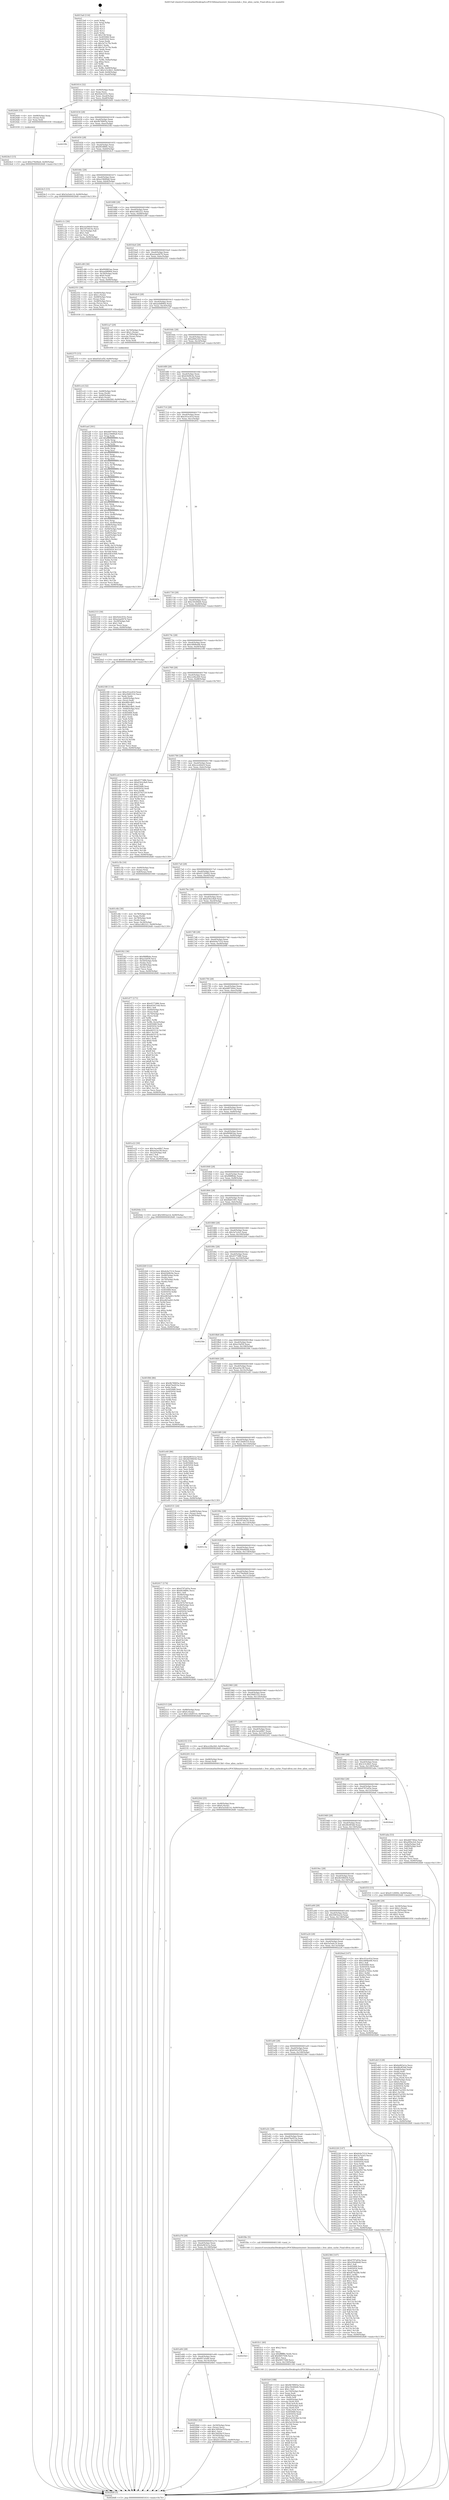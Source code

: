 digraph "0x4015a0" {
  label = "0x4015a0 (/mnt/c/Users/mathe/Desktop/tcc/POCII/binaries/extr_linuxmmslab.c_free_alien_cache_Final-ollvm.out::main(0))"
  labelloc = "t"
  node[shape=record]

  Entry [label="",width=0.3,height=0.3,shape=circle,fillcolor=black,style=filled]
  "0x401614" [label="{
     0x401614 [32]\l
     | [instrs]\l
     &nbsp;&nbsp;0x401614 \<+6\>: mov -0x90(%rbp),%eax\l
     &nbsp;&nbsp;0x40161a \<+2\>: mov %eax,%ecx\l
     &nbsp;&nbsp;0x40161c \<+6\>: sub $0x92dc455c,%ecx\l
     &nbsp;&nbsp;0x401622 \<+6\>: mov %eax,-0xa4(%rbp)\l
     &nbsp;&nbsp;0x401628 \<+6\>: mov %ecx,-0xa8(%rbp)\l
     &nbsp;&nbsp;0x40162e \<+6\>: je 00000000004024d4 \<main+0xf34\>\l
  }"]
  "0x4024d4" [label="{
     0x4024d4 [15]\l
     | [instrs]\l
     &nbsp;&nbsp;0x4024d4 \<+4\>: mov -0x68(%rbp),%rax\l
     &nbsp;&nbsp;0x4024d8 \<+3\>: mov (%rax),%rax\l
     &nbsp;&nbsp;0x4024db \<+3\>: mov %rax,%rdi\l
     &nbsp;&nbsp;0x4024de \<+5\>: call 0000000000401030 \<free@plt\>\l
     | [calls]\l
     &nbsp;&nbsp;0x401030 \{1\} (unknown)\l
  }"]
  "0x401634" [label="{
     0x401634 [28]\l
     | [instrs]\l
     &nbsp;&nbsp;0x401634 \<+5\>: jmp 0000000000401639 \<main+0x99\>\l
     &nbsp;&nbsp;0x401639 \<+6\>: mov -0xa4(%rbp),%eax\l
     &nbsp;&nbsp;0x40163f \<+5\>: sub $0x9b78905a,%eax\l
     &nbsp;&nbsp;0x401644 \<+6\>: mov %eax,-0xac(%rbp)\l
     &nbsp;&nbsp;0x40164a \<+6\>: je 00000000004025fb \<main+0x105b\>\l
  }"]
  Exit [label="",width=0.3,height=0.3,shape=circle,fillcolor=black,style=filled,peripheries=2]
  "0x4025fb" [label="{
     0x4025fb\l
  }", style=dashed]
  "0x401650" [label="{
     0x401650 [28]\l
     | [instrs]\l
     &nbsp;&nbsp;0x401650 \<+5\>: jmp 0000000000401655 \<main+0xb5\>\l
     &nbsp;&nbsp;0x401655 \<+6\>: mov -0xa4(%rbp),%eax\l
     &nbsp;&nbsp;0x40165b \<+5\>: sub $0x9f18f89c,%eax\l
     &nbsp;&nbsp;0x401660 \<+6\>: mov %eax,-0xb0(%rbp)\l
     &nbsp;&nbsp;0x401666 \<+6\>: je 00000000004024c5 \<main+0xf25\>\l
  }"]
  "0x4024e3" [label="{
     0x4024e3 [15]\l
     | [instrs]\l
     &nbsp;&nbsp;0x4024e3 \<+10\>: movl $0x279e0be6,-0x90(%rbp)\l
     &nbsp;&nbsp;0x4024ed \<+5\>: jmp 00000000004026d0 \<main+0x1130\>\l
  }"]
  "0x4024c5" [label="{
     0x4024c5 [15]\l
     | [instrs]\l
     &nbsp;&nbsp;0x4024c5 \<+10\>: movl $0x5a5edc14,-0x90(%rbp)\l
     &nbsp;&nbsp;0x4024cf \<+5\>: jmp 00000000004026d0 \<main+0x1130\>\l
  }"]
  "0x40166c" [label="{
     0x40166c [28]\l
     | [instrs]\l
     &nbsp;&nbsp;0x40166c \<+5\>: jmp 0000000000401671 \<main+0xd1\>\l
     &nbsp;&nbsp;0x401671 \<+6\>: mov -0xa4(%rbp),%eax\l
     &nbsp;&nbsp;0x401677 \<+5\>: sub $0xa19689a8,%eax\l
     &nbsp;&nbsp;0x40167c \<+6\>: mov %eax,-0xb4(%rbp)\l
     &nbsp;&nbsp;0x401682 \<+6\>: je 0000000000401c1c \<main+0x67c\>\l
  }"]
  "0x402375" [label="{
     0x402375 [15]\l
     | [instrs]\l
     &nbsp;&nbsp;0x402375 \<+10\>: movl $0x65d1ef5f,-0x90(%rbp)\l
     &nbsp;&nbsp;0x40237f \<+5\>: jmp 00000000004026d0 \<main+0x1130\>\l
  }"]
  "0x401c1c" [label="{
     0x401c1c [30]\l
     | [instrs]\l
     &nbsp;&nbsp;0x401c1c \<+5\>: mov $0xcecd4dc9,%eax\l
     &nbsp;&nbsp;0x401c21 \<+5\>: mov $0x187e6c5e,%ecx\l
     &nbsp;&nbsp;0x401c26 \<+3\>: mov -0x31(%rbp),%dl\l
     &nbsp;&nbsp;0x401c29 \<+3\>: test $0x1,%dl\l
     &nbsp;&nbsp;0x401c2c \<+3\>: cmovne %ecx,%eax\l
     &nbsp;&nbsp;0x401c2f \<+6\>: mov %eax,-0x90(%rbp)\l
     &nbsp;&nbsp;0x401c35 \<+5\>: jmp 00000000004026d0 \<main+0x1130\>\l
  }"]
  "0x401688" [label="{
     0x401688 [28]\l
     | [instrs]\l
     &nbsp;&nbsp;0x401688 \<+5\>: jmp 000000000040168d \<main+0xed\>\l
     &nbsp;&nbsp;0x40168d \<+6\>: mov -0xa4(%rbp),%eax\l
     &nbsp;&nbsp;0x401693 \<+5\>: sub $0xa1d82221,%eax\l
     &nbsp;&nbsp;0x401698 \<+6\>: mov %eax,-0xb8(%rbp)\l
     &nbsp;&nbsp;0x40169e \<+6\>: je 0000000000401c89 \<main+0x6e9\>\l
  }"]
  "0x40220d" [label="{
     0x40220d [25]\l
     | [instrs]\l
     &nbsp;&nbsp;0x40220d \<+4\>: mov -0x48(%rbp),%rax\l
     &nbsp;&nbsp;0x402211 \<+6\>: movl $0x0,(%rax)\l
     &nbsp;&nbsp;0x402217 \<+10\>: movl $0x5a5edc14,-0x90(%rbp)\l
     &nbsp;&nbsp;0x402221 \<+5\>: jmp 00000000004026d0 \<main+0x1130\>\l
  }"]
  "0x401c89" [label="{
     0x401c89 [30]\l
     | [instrs]\l
     &nbsp;&nbsp;0x401c89 \<+5\>: mov $0xf00883ae,%eax\l
     &nbsp;&nbsp;0x401c8e \<+5\>: mov $0xaefd8964,%ecx\l
     &nbsp;&nbsp;0x401c93 \<+3\>: mov -0x30(%rbp),%edx\l
     &nbsp;&nbsp;0x401c96 \<+3\>: cmp $0x0,%edx\l
     &nbsp;&nbsp;0x401c99 \<+3\>: cmove %ecx,%eax\l
     &nbsp;&nbsp;0x401c9c \<+6\>: mov %eax,-0x90(%rbp)\l
     &nbsp;&nbsp;0x401ca2 \<+5\>: jmp 00000000004026d0 \<main+0x1130\>\l
  }"]
  "0x4016a4" [label="{
     0x4016a4 [28]\l
     | [instrs]\l
     &nbsp;&nbsp;0x4016a4 \<+5\>: jmp 00000000004016a9 \<main+0x109\>\l
     &nbsp;&nbsp;0x4016a9 \<+6\>: mov -0xa4(%rbp),%eax\l
     &nbsp;&nbsp;0x4016af \<+5\>: sub $0xa2aa9476,%eax\l
     &nbsp;&nbsp;0x4016b4 \<+6\>: mov %eax,-0xbc(%rbp)\l
     &nbsp;&nbsp;0x4016ba \<+6\>: je 0000000000402351 \<main+0xdb1\>\l
  }"]
  "0x401ab0" [label="{
     0x401ab0\l
  }", style=dashed]
  "0x402351" [label="{
     0x402351 [36]\l
     | [instrs]\l
     &nbsp;&nbsp;0x402351 \<+4\>: mov -0x40(%rbp),%rax\l
     &nbsp;&nbsp;0x402355 \<+6\>: movl $0x1,(%rax)\l
     &nbsp;&nbsp;0x40235b \<+4\>: mov -0x68(%rbp),%rax\l
     &nbsp;&nbsp;0x40235f \<+3\>: mov (%rax),%rax\l
     &nbsp;&nbsp;0x402362 \<+4\>: mov -0x48(%rbp),%rcx\l
     &nbsp;&nbsp;0x402366 \<+3\>: movslq (%rcx),%rcx\l
     &nbsp;&nbsp;0x402369 \<+4\>: mov (%rax,%rcx,8),%rax\l
     &nbsp;&nbsp;0x40236d \<+3\>: mov %rax,%rdi\l
     &nbsp;&nbsp;0x402370 \<+5\>: call 0000000000401030 \<free@plt\>\l
     | [calls]\l
     &nbsp;&nbsp;0x401030 \{1\} (unknown)\l
  }"]
  "0x4016c0" [label="{
     0x4016c0 [28]\l
     | [instrs]\l
     &nbsp;&nbsp;0x4016c0 \<+5\>: jmp 00000000004016c5 \<main+0x125\>\l
     &nbsp;&nbsp;0x4016c5 \<+6\>: mov -0xa4(%rbp),%eax\l
     &nbsp;&nbsp;0x4016cb \<+5\>: sub $0xaefd8964,%eax\l
     &nbsp;&nbsp;0x4016d0 \<+6\>: mov %eax,-0xc0(%rbp)\l
     &nbsp;&nbsp;0x4016d6 \<+6\>: je 0000000000401ca7 \<main+0x707\>\l
  }"]
  "0x4020b4" [label="{
     0x4020b4 [42]\l
     | [instrs]\l
     &nbsp;&nbsp;0x4020b4 \<+4\>: mov -0x50(%rbp),%rax\l
     &nbsp;&nbsp;0x4020b8 \<+2\>: mov (%rax),%ecx\l
     &nbsp;&nbsp;0x4020ba \<+6\>: add $0x3492ba7f,%ecx\l
     &nbsp;&nbsp;0x4020c0 \<+3\>: add $0x1,%ecx\l
     &nbsp;&nbsp;0x4020c3 \<+6\>: sub $0x3492ba7f,%ecx\l
     &nbsp;&nbsp;0x4020c9 \<+4\>: mov -0x50(%rbp),%rax\l
     &nbsp;&nbsp;0x4020cd \<+2\>: mov %ecx,(%rax)\l
     &nbsp;&nbsp;0x4020cf \<+10\>: movl $0xd1120092,-0x90(%rbp)\l
     &nbsp;&nbsp;0x4020d9 \<+5\>: jmp 00000000004026d0 \<main+0x1130\>\l
  }"]
  "0x401ca7" [label="{
     0x401ca7 [29]\l
     | [instrs]\l
     &nbsp;&nbsp;0x401ca7 \<+4\>: mov -0x70(%rbp),%rax\l
     &nbsp;&nbsp;0x401cab \<+6\>: movl $0x1,(%rax)\l
     &nbsp;&nbsp;0x401cb1 \<+4\>: mov -0x70(%rbp),%rax\l
     &nbsp;&nbsp;0x401cb5 \<+3\>: movslq (%rax),%rax\l
     &nbsp;&nbsp;0x401cb8 \<+4\>: shl $0x3,%rax\l
     &nbsp;&nbsp;0x401cbc \<+3\>: mov %rax,%rdi\l
     &nbsp;&nbsp;0x401cbf \<+5\>: call 0000000000401050 \<malloc@plt\>\l
     | [calls]\l
     &nbsp;&nbsp;0x401050 \{1\} (unknown)\l
  }"]
  "0x4016dc" [label="{
     0x4016dc [28]\l
     | [instrs]\l
     &nbsp;&nbsp;0x4016dc \<+5\>: jmp 00000000004016e1 \<main+0x141\>\l
     &nbsp;&nbsp;0x4016e1 \<+6\>: mov -0xa4(%rbp),%eax\l
     &nbsp;&nbsp;0x4016e7 \<+5\>: sub $0xaf49a3e4,%eax\l
     &nbsp;&nbsp;0x4016ec \<+6\>: mov %eax,-0xc4(%rbp)\l
     &nbsp;&nbsp;0x4016f2 \<+6\>: je 0000000000401aef \<main+0x54f\>\l
  }"]
  "0x401a94" [label="{
     0x401a94 [28]\l
     | [instrs]\l
     &nbsp;&nbsp;0x401a94 \<+5\>: jmp 0000000000401a99 \<main+0x4f9\>\l
     &nbsp;&nbsp;0x401a99 \<+6\>: mov -0xa4(%rbp),%eax\l
     &nbsp;&nbsp;0x401a9f \<+5\>: sub $0x6f13cb46,%eax\l
     &nbsp;&nbsp;0x401aa4 \<+6\>: mov %eax,-0x14c(%rbp)\l
     &nbsp;&nbsp;0x401aaa \<+6\>: je 00000000004020b4 \<main+0xb14\>\l
  }"]
  "0x401aef" [label="{
     0x401aef [301]\l
     | [instrs]\l
     &nbsp;&nbsp;0x401aef \<+5\>: mov $0xdd0740ee,%eax\l
     &nbsp;&nbsp;0x401af4 \<+5\>: mov $0xa19689a8,%ecx\l
     &nbsp;&nbsp;0x401af9 \<+3\>: mov %rsp,%rdx\l
     &nbsp;&nbsp;0x401afc \<+4\>: add $0xfffffffffffffff0,%rdx\l
     &nbsp;&nbsp;0x401b00 \<+3\>: mov %rdx,%rsp\l
     &nbsp;&nbsp;0x401b03 \<+7\>: mov %rdx,-0x88(%rbp)\l
     &nbsp;&nbsp;0x401b0a \<+3\>: mov %rsp,%rdx\l
     &nbsp;&nbsp;0x401b0d \<+4\>: add $0xfffffffffffffff0,%rdx\l
     &nbsp;&nbsp;0x401b11 \<+3\>: mov %rdx,%rsp\l
     &nbsp;&nbsp;0x401b14 \<+3\>: mov %rsp,%rsi\l
     &nbsp;&nbsp;0x401b17 \<+4\>: add $0xfffffffffffffff0,%rsi\l
     &nbsp;&nbsp;0x401b1b \<+3\>: mov %rsi,%rsp\l
     &nbsp;&nbsp;0x401b1e \<+4\>: mov %rsi,-0x80(%rbp)\l
     &nbsp;&nbsp;0x401b22 \<+3\>: mov %rsp,%rsi\l
     &nbsp;&nbsp;0x401b25 \<+4\>: add $0xfffffffffffffff0,%rsi\l
     &nbsp;&nbsp;0x401b29 \<+3\>: mov %rsi,%rsp\l
     &nbsp;&nbsp;0x401b2c \<+4\>: mov %rsi,-0x78(%rbp)\l
     &nbsp;&nbsp;0x401b30 \<+3\>: mov %rsp,%rsi\l
     &nbsp;&nbsp;0x401b33 \<+4\>: add $0xfffffffffffffff0,%rsi\l
     &nbsp;&nbsp;0x401b37 \<+3\>: mov %rsi,%rsp\l
     &nbsp;&nbsp;0x401b3a \<+4\>: mov %rsi,-0x70(%rbp)\l
     &nbsp;&nbsp;0x401b3e \<+3\>: mov %rsp,%rsi\l
     &nbsp;&nbsp;0x401b41 \<+4\>: add $0xfffffffffffffff0,%rsi\l
     &nbsp;&nbsp;0x401b45 \<+3\>: mov %rsi,%rsp\l
     &nbsp;&nbsp;0x401b48 \<+4\>: mov %rsi,-0x68(%rbp)\l
     &nbsp;&nbsp;0x401b4c \<+3\>: mov %rsp,%rsi\l
     &nbsp;&nbsp;0x401b4f \<+4\>: add $0xfffffffffffffff0,%rsi\l
     &nbsp;&nbsp;0x401b53 \<+3\>: mov %rsi,%rsp\l
     &nbsp;&nbsp;0x401b56 \<+4\>: mov %rsi,-0x60(%rbp)\l
     &nbsp;&nbsp;0x401b5a \<+3\>: mov %rsp,%rsi\l
     &nbsp;&nbsp;0x401b5d \<+4\>: add $0xfffffffffffffff0,%rsi\l
     &nbsp;&nbsp;0x401b61 \<+3\>: mov %rsi,%rsp\l
     &nbsp;&nbsp;0x401b64 \<+4\>: mov %rsi,-0x58(%rbp)\l
     &nbsp;&nbsp;0x401b68 \<+3\>: mov %rsp,%rsi\l
     &nbsp;&nbsp;0x401b6b \<+4\>: add $0xfffffffffffffff0,%rsi\l
     &nbsp;&nbsp;0x401b6f \<+3\>: mov %rsi,%rsp\l
     &nbsp;&nbsp;0x401b72 \<+4\>: mov %rsi,-0x50(%rbp)\l
     &nbsp;&nbsp;0x401b76 \<+3\>: mov %rsp,%rsi\l
     &nbsp;&nbsp;0x401b79 \<+4\>: add $0xfffffffffffffff0,%rsi\l
     &nbsp;&nbsp;0x401b7d \<+3\>: mov %rsi,%rsp\l
     &nbsp;&nbsp;0x401b80 \<+4\>: mov %rsi,-0x48(%rbp)\l
     &nbsp;&nbsp;0x401b84 \<+3\>: mov %rsp,%rsi\l
     &nbsp;&nbsp;0x401b87 \<+4\>: add $0xfffffffffffffff0,%rsi\l
     &nbsp;&nbsp;0x401b8b \<+3\>: mov %rsi,%rsp\l
     &nbsp;&nbsp;0x401b8e \<+4\>: mov %rsi,-0x40(%rbp)\l
     &nbsp;&nbsp;0x401b92 \<+7\>: mov -0x88(%rbp),%rsi\l
     &nbsp;&nbsp;0x401b99 \<+6\>: movl $0x0,(%rsi)\l
     &nbsp;&nbsp;0x401b9f \<+6\>: mov -0x94(%rbp),%edi\l
     &nbsp;&nbsp;0x401ba5 \<+2\>: mov %edi,(%rdx)\l
     &nbsp;&nbsp;0x401ba7 \<+4\>: mov -0x80(%rbp),%rsi\l
     &nbsp;&nbsp;0x401bab \<+7\>: mov -0xa0(%rbp),%r8\l
     &nbsp;&nbsp;0x401bb2 \<+3\>: mov %r8,(%rsi)\l
     &nbsp;&nbsp;0x401bb5 \<+3\>: cmpl $0x2,(%rdx)\l
     &nbsp;&nbsp;0x401bb8 \<+4\>: setne %r9b\l
     &nbsp;&nbsp;0x401bbc \<+4\>: and $0x1,%r9b\l
     &nbsp;&nbsp;0x401bc0 \<+4\>: mov %r9b,-0x31(%rbp)\l
     &nbsp;&nbsp;0x401bc4 \<+8\>: mov 0x405068,%r10d\l
     &nbsp;&nbsp;0x401bcc \<+8\>: mov 0x405054,%r11d\l
     &nbsp;&nbsp;0x401bd4 \<+3\>: mov %r10d,%ebx\l
     &nbsp;&nbsp;0x401bd7 \<+6\>: add $0x40b3c0d4,%ebx\l
     &nbsp;&nbsp;0x401bdd \<+3\>: sub $0x1,%ebx\l
     &nbsp;&nbsp;0x401be0 \<+6\>: sub $0x40b3c0d4,%ebx\l
     &nbsp;&nbsp;0x401be6 \<+4\>: imul %ebx,%r10d\l
     &nbsp;&nbsp;0x401bea \<+4\>: and $0x1,%r10d\l
     &nbsp;&nbsp;0x401bee \<+4\>: cmp $0x0,%r10d\l
     &nbsp;&nbsp;0x401bf2 \<+4\>: sete %r9b\l
     &nbsp;&nbsp;0x401bf6 \<+4\>: cmp $0xa,%r11d\l
     &nbsp;&nbsp;0x401bfa \<+4\>: setl %r14b\l
     &nbsp;&nbsp;0x401bfe \<+3\>: mov %r9b,%r15b\l
     &nbsp;&nbsp;0x401c01 \<+3\>: and %r14b,%r15b\l
     &nbsp;&nbsp;0x401c04 \<+3\>: xor %r14b,%r9b\l
     &nbsp;&nbsp;0x401c07 \<+3\>: or %r9b,%r15b\l
     &nbsp;&nbsp;0x401c0a \<+4\>: test $0x1,%r15b\l
     &nbsp;&nbsp;0x401c0e \<+3\>: cmovne %ecx,%eax\l
     &nbsp;&nbsp;0x401c11 \<+6\>: mov %eax,-0x90(%rbp)\l
     &nbsp;&nbsp;0x401c17 \<+5\>: jmp 00000000004026d0 \<main+0x1130\>\l
  }"]
  "0x4016f8" [label="{
     0x4016f8 [28]\l
     | [instrs]\l
     &nbsp;&nbsp;0x4016f8 \<+5\>: jmp 00000000004016fd \<main+0x15d\>\l
     &nbsp;&nbsp;0x4016fd \<+6\>: mov -0xa4(%rbp),%eax\l
     &nbsp;&nbsp;0x401703 \<+5\>: sub $0xb5b9fc0e,%eax\l
     &nbsp;&nbsp;0x401708 \<+6\>: mov %eax,-0xc8(%rbp)\l
     &nbsp;&nbsp;0x40170e \<+6\>: je 0000000000402333 \<main+0xd93\>\l
  }"]
  "0x4025b3" [label="{
     0x4025b3\l
  }", style=dashed]
  "0x402333" [label="{
     0x402333 [30]\l
     | [instrs]\l
     &nbsp;&nbsp;0x402333 \<+5\>: mov $0x92dc455c,%eax\l
     &nbsp;&nbsp;0x402338 \<+5\>: mov $0xa2aa9476,%ecx\l
     &nbsp;&nbsp;0x40233d \<+3\>: mov -0x29(%rbp),%dl\l
     &nbsp;&nbsp;0x402340 \<+3\>: test $0x1,%dl\l
     &nbsp;&nbsp;0x402343 \<+3\>: cmovne %ecx,%eax\l
     &nbsp;&nbsp;0x402346 \<+6\>: mov %eax,-0x90(%rbp)\l
     &nbsp;&nbsp;0x40234c \<+5\>: jmp 00000000004026d0 \<main+0x1130\>\l
  }"]
  "0x401714" [label="{
     0x401714 [28]\l
     | [instrs]\l
     &nbsp;&nbsp;0x401714 \<+5\>: jmp 0000000000401719 \<main+0x179\>\l
     &nbsp;&nbsp;0x401719 \<+6\>: mov -0xa4(%rbp),%eax\l
     &nbsp;&nbsp;0x40171f \<+5\>: sub $0xc01ecd1d,%eax\l
     &nbsp;&nbsp;0x401724 \<+6\>: mov %eax,-0xcc(%rbp)\l
     &nbsp;&nbsp;0x40172a \<+6\>: je 000000000040265c \<main+0x10bc\>\l
  }"]
  "0x401fe9" [label="{
     0x401fe9 [188]\l
     | [instrs]\l
     &nbsp;&nbsp;0x401fe9 \<+5\>: mov $0x9b78905a,%ecx\l
     &nbsp;&nbsp;0x401fee \<+5\>: mov $0xc50284d4,%edx\l
     &nbsp;&nbsp;0x401ff3 \<+3\>: mov $0x1,%sil\l
     &nbsp;&nbsp;0x401ff6 \<+6\>: mov -0x150(%rbp),%edi\l
     &nbsp;&nbsp;0x401ffc \<+3\>: imul %eax,%edi\l
     &nbsp;&nbsp;0x401fff \<+4\>: mov -0x68(%rbp),%r8\l
     &nbsp;&nbsp;0x402003 \<+3\>: mov (%r8),%r8\l
     &nbsp;&nbsp;0x402006 \<+4\>: mov -0x60(%rbp),%r9\l
     &nbsp;&nbsp;0x40200a \<+3\>: movslq (%r9),%r9\l
     &nbsp;&nbsp;0x40200d \<+4\>: mov (%r8,%r9,8),%r8\l
     &nbsp;&nbsp;0x402011 \<+4\>: mov -0x50(%rbp),%r9\l
     &nbsp;&nbsp;0x402015 \<+3\>: movslq (%r9),%r9\l
     &nbsp;&nbsp;0x402018 \<+4\>: mov %edi,(%r8,%r9,4)\l
     &nbsp;&nbsp;0x40201c \<+7\>: mov 0x405068,%eax\l
     &nbsp;&nbsp;0x402023 \<+7\>: mov 0x405054,%edi\l
     &nbsp;&nbsp;0x40202a \<+3\>: mov %eax,%r10d\l
     &nbsp;&nbsp;0x40202d \<+7\>: add $0x5a55636d,%r10d\l
     &nbsp;&nbsp;0x402034 \<+4\>: sub $0x1,%r10d\l
     &nbsp;&nbsp;0x402038 \<+7\>: sub $0x5a55636d,%r10d\l
     &nbsp;&nbsp;0x40203f \<+4\>: imul %r10d,%eax\l
     &nbsp;&nbsp;0x402043 \<+3\>: and $0x1,%eax\l
     &nbsp;&nbsp;0x402046 \<+3\>: cmp $0x0,%eax\l
     &nbsp;&nbsp;0x402049 \<+4\>: sete %r11b\l
     &nbsp;&nbsp;0x40204d \<+3\>: cmp $0xa,%edi\l
     &nbsp;&nbsp;0x402050 \<+3\>: setl %bl\l
     &nbsp;&nbsp;0x402053 \<+3\>: mov %r11b,%r14b\l
     &nbsp;&nbsp;0x402056 \<+4\>: xor $0xff,%r14b\l
     &nbsp;&nbsp;0x40205a \<+3\>: mov %bl,%r15b\l
     &nbsp;&nbsp;0x40205d \<+4\>: xor $0xff,%r15b\l
     &nbsp;&nbsp;0x402061 \<+4\>: xor $0x1,%sil\l
     &nbsp;&nbsp;0x402065 \<+3\>: mov %r14b,%r12b\l
     &nbsp;&nbsp;0x402068 \<+4\>: and $0xff,%r12b\l
     &nbsp;&nbsp;0x40206c \<+3\>: and %sil,%r11b\l
     &nbsp;&nbsp;0x40206f \<+3\>: mov %r15b,%r13b\l
     &nbsp;&nbsp;0x402072 \<+4\>: and $0xff,%r13b\l
     &nbsp;&nbsp;0x402076 \<+3\>: and %sil,%bl\l
     &nbsp;&nbsp;0x402079 \<+3\>: or %r11b,%r12b\l
     &nbsp;&nbsp;0x40207c \<+3\>: or %bl,%r13b\l
     &nbsp;&nbsp;0x40207f \<+3\>: xor %r13b,%r12b\l
     &nbsp;&nbsp;0x402082 \<+3\>: or %r15b,%r14b\l
     &nbsp;&nbsp;0x402085 \<+4\>: xor $0xff,%r14b\l
     &nbsp;&nbsp;0x402089 \<+4\>: or $0x1,%sil\l
     &nbsp;&nbsp;0x40208d \<+3\>: and %sil,%r14b\l
     &nbsp;&nbsp;0x402090 \<+3\>: or %r14b,%r12b\l
     &nbsp;&nbsp;0x402093 \<+4\>: test $0x1,%r12b\l
     &nbsp;&nbsp;0x402097 \<+3\>: cmovne %edx,%ecx\l
     &nbsp;&nbsp;0x40209a \<+6\>: mov %ecx,-0x90(%rbp)\l
     &nbsp;&nbsp;0x4020a0 \<+5\>: jmp 00000000004026d0 \<main+0x1130\>\l
  }"]
  "0x40265c" [label="{
     0x40265c\l
  }", style=dashed]
  "0x401730" [label="{
     0x401730 [28]\l
     | [instrs]\l
     &nbsp;&nbsp;0x401730 \<+5\>: jmp 0000000000401735 \<main+0x195\>\l
     &nbsp;&nbsp;0x401735 \<+6\>: mov -0xa4(%rbp),%eax\l
     &nbsp;&nbsp;0x40173b \<+5\>: sub $0xc50284d4,%eax\l
     &nbsp;&nbsp;0x401740 \<+6\>: mov %eax,-0xd0(%rbp)\l
     &nbsp;&nbsp;0x401746 \<+6\>: je 00000000004020a5 \<main+0xb05\>\l
  }"]
  "0x401fc1" [label="{
     0x401fc1 [40]\l
     | [instrs]\l
     &nbsp;&nbsp;0x401fc1 \<+5\>: mov $0x2,%ecx\l
     &nbsp;&nbsp;0x401fc6 \<+1\>: cltd\l
     &nbsp;&nbsp;0x401fc7 \<+2\>: idiv %ecx\l
     &nbsp;&nbsp;0x401fc9 \<+6\>: imul $0xfffffffe,%edx,%ecx\l
     &nbsp;&nbsp;0x401fcf \<+6\>: add $0xf4f57508,%ecx\l
     &nbsp;&nbsp;0x401fd5 \<+3\>: add $0x1,%ecx\l
     &nbsp;&nbsp;0x401fd8 \<+6\>: sub $0xf4f57508,%ecx\l
     &nbsp;&nbsp;0x401fde \<+6\>: mov %ecx,-0x150(%rbp)\l
     &nbsp;&nbsp;0x401fe4 \<+5\>: call 0000000000401160 \<next_i\>\l
     | [calls]\l
     &nbsp;&nbsp;0x401160 \{1\} (/mnt/c/Users/mathe/Desktop/tcc/POCII/binaries/extr_linuxmmslab.c_free_alien_cache_Final-ollvm.out::next_i)\l
  }"]
  "0x4020a5" [label="{
     0x4020a5 [15]\l
     | [instrs]\l
     &nbsp;&nbsp;0x4020a5 \<+10\>: movl $0x6f13cb46,-0x90(%rbp)\l
     &nbsp;&nbsp;0x4020af \<+5\>: jmp 00000000004026d0 \<main+0x1130\>\l
  }"]
  "0x40174c" [label="{
     0x40174c [28]\l
     | [instrs]\l
     &nbsp;&nbsp;0x40174c \<+5\>: jmp 0000000000401751 \<main+0x1b1\>\l
     &nbsp;&nbsp;0x401751 \<+6\>: mov -0xa4(%rbp),%eax\l
     &nbsp;&nbsp;0x401757 \<+5\>: sub $0xc689be68,%eax\l
     &nbsp;&nbsp;0x40175c \<+6\>: mov %eax,-0xd4(%rbp)\l
     &nbsp;&nbsp;0x401762 \<+6\>: je 0000000000402180 \<main+0xbe0\>\l
  }"]
  "0x401a78" [label="{
     0x401a78 [28]\l
     | [instrs]\l
     &nbsp;&nbsp;0x401a78 \<+5\>: jmp 0000000000401a7d \<main+0x4dd\>\l
     &nbsp;&nbsp;0x401a7d \<+6\>: mov -0xa4(%rbp),%eax\l
     &nbsp;&nbsp;0x401a83 \<+5\>: sub $0x6a963e1a,%eax\l
     &nbsp;&nbsp;0x401a88 \<+6\>: mov %eax,-0x148(%rbp)\l
     &nbsp;&nbsp;0x401a8e \<+6\>: je 00000000004025b3 \<main+0x1013\>\l
  }"]
  "0x402180" [label="{
     0x402180 [114]\l
     | [instrs]\l
     &nbsp;&nbsp;0x402180 \<+5\>: mov $0xc01ecd1d,%eax\l
     &nbsp;&nbsp;0x402185 \<+5\>: mov $0x29df2332,%ecx\l
     &nbsp;&nbsp;0x40218a \<+2\>: xor %edx,%edx\l
     &nbsp;&nbsp;0x40218c \<+4\>: mov -0x60(%rbp),%rsi\l
     &nbsp;&nbsp;0x402190 \<+2\>: mov (%rsi),%edi\l
     &nbsp;&nbsp;0x402192 \<+6\>: add $0x96b1dbf1,%edi\l
     &nbsp;&nbsp;0x402198 \<+3\>: add $0x1,%edi\l
     &nbsp;&nbsp;0x40219b \<+6\>: sub $0x96b1dbf1,%edi\l
     &nbsp;&nbsp;0x4021a1 \<+4\>: mov -0x60(%rbp),%rsi\l
     &nbsp;&nbsp;0x4021a5 \<+2\>: mov %edi,(%rsi)\l
     &nbsp;&nbsp;0x4021a7 \<+7\>: mov 0x405068,%edi\l
     &nbsp;&nbsp;0x4021ae \<+8\>: mov 0x405054,%r8d\l
     &nbsp;&nbsp;0x4021b6 \<+3\>: sub $0x1,%edx\l
     &nbsp;&nbsp;0x4021b9 \<+3\>: mov %edi,%r9d\l
     &nbsp;&nbsp;0x4021bc \<+3\>: add %edx,%r9d\l
     &nbsp;&nbsp;0x4021bf \<+4\>: imul %r9d,%edi\l
     &nbsp;&nbsp;0x4021c3 \<+3\>: and $0x1,%edi\l
     &nbsp;&nbsp;0x4021c6 \<+3\>: cmp $0x0,%edi\l
     &nbsp;&nbsp;0x4021c9 \<+4\>: sete %r10b\l
     &nbsp;&nbsp;0x4021cd \<+4\>: cmp $0xa,%r8d\l
     &nbsp;&nbsp;0x4021d1 \<+4\>: setl %r11b\l
     &nbsp;&nbsp;0x4021d5 \<+3\>: mov %r10b,%bl\l
     &nbsp;&nbsp;0x4021d8 \<+3\>: and %r11b,%bl\l
     &nbsp;&nbsp;0x4021db \<+3\>: xor %r11b,%r10b\l
     &nbsp;&nbsp;0x4021de \<+3\>: or %r10b,%bl\l
     &nbsp;&nbsp;0x4021e1 \<+3\>: test $0x1,%bl\l
     &nbsp;&nbsp;0x4021e4 \<+3\>: cmovne %ecx,%eax\l
     &nbsp;&nbsp;0x4021e7 \<+6\>: mov %eax,-0x90(%rbp)\l
     &nbsp;&nbsp;0x4021ed \<+5\>: jmp 00000000004026d0 \<main+0x1130\>\l
  }"]
  "0x401768" [label="{
     0x401768 [28]\l
     | [instrs]\l
     &nbsp;&nbsp;0x401768 \<+5\>: jmp 000000000040176d \<main+0x1cd\>\l
     &nbsp;&nbsp;0x40176d \<+6\>: mov -0xa4(%rbp),%eax\l
     &nbsp;&nbsp;0x401773 \<+5\>: sub $0xce28a2b9,%eax\l
     &nbsp;&nbsp;0x401778 \<+6\>: mov %eax,-0xd8(%rbp)\l
     &nbsp;&nbsp;0x40177e \<+6\>: je 0000000000401ce4 \<main+0x744\>\l
  }"]
  "0x401fbc" [label="{
     0x401fbc [5]\l
     | [instrs]\l
     &nbsp;&nbsp;0x401fbc \<+5\>: call 0000000000401160 \<next_i\>\l
     | [calls]\l
     &nbsp;&nbsp;0x401160 \{1\} (/mnt/c/Users/mathe/Desktop/tcc/POCII/binaries/extr_linuxmmslab.c_free_alien_cache_Final-ollvm.out::next_i)\l
  }"]
  "0x401ce4" [label="{
     0x401ce4 [147]\l
     | [instrs]\l
     &nbsp;&nbsp;0x401ce4 \<+5\>: mov $0x4577d86,%eax\l
     &nbsp;&nbsp;0x401ce9 \<+5\>: mov $0xd342c8a9,%ecx\l
     &nbsp;&nbsp;0x401cee \<+2\>: mov $0x1,%dl\l
     &nbsp;&nbsp;0x401cf0 \<+7\>: mov 0x405068,%esi\l
     &nbsp;&nbsp;0x401cf7 \<+7\>: mov 0x405054,%edi\l
     &nbsp;&nbsp;0x401cfe \<+3\>: mov %esi,%r8d\l
     &nbsp;&nbsp;0x401d01 \<+7\>: sub $0x2f745729,%r8d\l
     &nbsp;&nbsp;0x401d08 \<+4\>: sub $0x1,%r8d\l
     &nbsp;&nbsp;0x401d0c \<+7\>: add $0x2f745729,%r8d\l
     &nbsp;&nbsp;0x401d13 \<+4\>: imul %r8d,%esi\l
     &nbsp;&nbsp;0x401d17 \<+3\>: and $0x1,%esi\l
     &nbsp;&nbsp;0x401d1a \<+3\>: cmp $0x0,%esi\l
     &nbsp;&nbsp;0x401d1d \<+4\>: sete %r9b\l
     &nbsp;&nbsp;0x401d21 \<+3\>: cmp $0xa,%edi\l
     &nbsp;&nbsp;0x401d24 \<+4\>: setl %r10b\l
     &nbsp;&nbsp;0x401d28 \<+3\>: mov %r9b,%r11b\l
     &nbsp;&nbsp;0x401d2b \<+4\>: xor $0xff,%r11b\l
     &nbsp;&nbsp;0x401d2f \<+3\>: mov %r10b,%bl\l
     &nbsp;&nbsp;0x401d32 \<+3\>: xor $0xff,%bl\l
     &nbsp;&nbsp;0x401d35 \<+3\>: xor $0x1,%dl\l
     &nbsp;&nbsp;0x401d38 \<+3\>: mov %r11b,%r14b\l
     &nbsp;&nbsp;0x401d3b \<+4\>: and $0xff,%r14b\l
     &nbsp;&nbsp;0x401d3f \<+3\>: and %dl,%r9b\l
     &nbsp;&nbsp;0x401d42 \<+3\>: mov %bl,%r15b\l
     &nbsp;&nbsp;0x401d45 \<+4\>: and $0xff,%r15b\l
     &nbsp;&nbsp;0x401d49 \<+3\>: and %dl,%r10b\l
     &nbsp;&nbsp;0x401d4c \<+3\>: or %r9b,%r14b\l
     &nbsp;&nbsp;0x401d4f \<+3\>: or %r10b,%r15b\l
     &nbsp;&nbsp;0x401d52 \<+3\>: xor %r15b,%r14b\l
     &nbsp;&nbsp;0x401d55 \<+3\>: or %bl,%r11b\l
     &nbsp;&nbsp;0x401d58 \<+4\>: xor $0xff,%r11b\l
     &nbsp;&nbsp;0x401d5c \<+3\>: or $0x1,%dl\l
     &nbsp;&nbsp;0x401d5f \<+3\>: and %dl,%r11b\l
     &nbsp;&nbsp;0x401d62 \<+3\>: or %r11b,%r14b\l
     &nbsp;&nbsp;0x401d65 \<+4\>: test $0x1,%r14b\l
     &nbsp;&nbsp;0x401d69 \<+3\>: cmovne %ecx,%eax\l
     &nbsp;&nbsp;0x401d6c \<+6\>: mov %eax,-0x90(%rbp)\l
     &nbsp;&nbsp;0x401d72 \<+5\>: jmp 00000000004026d0 \<main+0x1130\>\l
  }"]
  "0x401784" [label="{
     0x401784 [28]\l
     | [instrs]\l
     &nbsp;&nbsp;0x401784 \<+5\>: jmp 0000000000401789 \<main+0x1e9\>\l
     &nbsp;&nbsp;0x401789 \<+6\>: mov -0xa4(%rbp),%eax\l
     &nbsp;&nbsp;0x40178f \<+5\>: sub $0xcecd4dc9,%eax\l
     &nbsp;&nbsp;0x401794 \<+6\>: mov %eax,-0xdc(%rbp)\l
     &nbsp;&nbsp;0x40179a \<+6\>: je 0000000000401c5b \<main+0x6bb\>\l
  }"]
  "0x401a5c" [label="{
     0x401a5c [28]\l
     | [instrs]\l
     &nbsp;&nbsp;0x401a5c \<+5\>: jmp 0000000000401a61 \<main+0x4c1\>\l
     &nbsp;&nbsp;0x401a61 \<+6\>: mov -0xa4(%rbp),%eax\l
     &nbsp;&nbsp;0x401a67 \<+5\>: sub $0x67be953a,%eax\l
     &nbsp;&nbsp;0x401a6c \<+6\>: mov %eax,-0x144(%rbp)\l
     &nbsp;&nbsp;0x401a72 \<+6\>: je 0000000000401fbc \<main+0xa1c\>\l
  }"]
  "0x401c5b" [label="{
     0x401c5b [16]\l
     | [instrs]\l
     &nbsp;&nbsp;0x401c5b \<+4\>: mov -0x80(%rbp),%rax\l
     &nbsp;&nbsp;0x401c5f \<+3\>: mov (%rax),%rax\l
     &nbsp;&nbsp;0x401c62 \<+4\>: mov 0x8(%rax),%rdi\l
     &nbsp;&nbsp;0x401c66 \<+5\>: call 0000000000401060 \<atoi@plt\>\l
     | [calls]\l
     &nbsp;&nbsp;0x401060 \{1\} (unknown)\l
  }"]
  "0x4017a0" [label="{
     0x4017a0 [28]\l
     | [instrs]\l
     &nbsp;&nbsp;0x4017a0 \<+5\>: jmp 00000000004017a5 \<main+0x205\>\l
     &nbsp;&nbsp;0x4017a5 \<+6\>: mov -0xa4(%rbp),%eax\l
     &nbsp;&nbsp;0x4017ab \<+5\>: sub $0xd1120092,%eax\l
     &nbsp;&nbsp;0x4017b0 \<+6\>: mov %eax,-0xe0(%rbp)\l
     &nbsp;&nbsp;0x4017b6 \<+6\>: je 0000000000401f42 \<main+0x9a2\>\l
  }"]
  "0x402384" [label="{
     0x402384 [147]\l
     | [instrs]\l
     &nbsp;&nbsp;0x402384 \<+5\>: mov $0x4797a93a,%eax\l
     &nbsp;&nbsp;0x402389 \<+5\>: mov $0x200e6bdd,%ecx\l
     &nbsp;&nbsp;0x40238e \<+2\>: mov $0x1,%dl\l
     &nbsp;&nbsp;0x402390 \<+7\>: mov 0x405068,%esi\l
     &nbsp;&nbsp;0x402397 \<+7\>: mov 0x405054,%edi\l
     &nbsp;&nbsp;0x40239e \<+3\>: mov %esi,%r8d\l
     &nbsp;&nbsp;0x4023a1 \<+7\>: add $0xdf74a28b,%r8d\l
     &nbsp;&nbsp;0x4023a8 \<+4\>: sub $0x1,%r8d\l
     &nbsp;&nbsp;0x4023ac \<+7\>: sub $0xdf74a28b,%r8d\l
     &nbsp;&nbsp;0x4023b3 \<+4\>: imul %r8d,%esi\l
     &nbsp;&nbsp;0x4023b7 \<+3\>: and $0x1,%esi\l
     &nbsp;&nbsp;0x4023ba \<+3\>: cmp $0x0,%esi\l
     &nbsp;&nbsp;0x4023bd \<+4\>: sete %r9b\l
     &nbsp;&nbsp;0x4023c1 \<+3\>: cmp $0xa,%edi\l
     &nbsp;&nbsp;0x4023c4 \<+4\>: setl %r10b\l
     &nbsp;&nbsp;0x4023c8 \<+3\>: mov %r9b,%r11b\l
     &nbsp;&nbsp;0x4023cb \<+4\>: xor $0xff,%r11b\l
     &nbsp;&nbsp;0x4023cf \<+3\>: mov %r10b,%bl\l
     &nbsp;&nbsp;0x4023d2 \<+3\>: xor $0xff,%bl\l
     &nbsp;&nbsp;0x4023d5 \<+3\>: xor $0x0,%dl\l
     &nbsp;&nbsp;0x4023d8 \<+3\>: mov %r11b,%r14b\l
     &nbsp;&nbsp;0x4023db \<+4\>: and $0x0,%r14b\l
     &nbsp;&nbsp;0x4023df \<+3\>: and %dl,%r9b\l
     &nbsp;&nbsp;0x4023e2 \<+3\>: mov %bl,%r15b\l
     &nbsp;&nbsp;0x4023e5 \<+4\>: and $0x0,%r15b\l
     &nbsp;&nbsp;0x4023e9 \<+3\>: and %dl,%r10b\l
     &nbsp;&nbsp;0x4023ec \<+3\>: or %r9b,%r14b\l
     &nbsp;&nbsp;0x4023ef \<+3\>: or %r10b,%r15b\l
     &nbsp;&nbsp;0x4023f2 \<+3\>: xor %r15b,%r14b\l
     &nbsp;&nbsp;0x4023f5 \<+3\>: or %bl,%r11b\l
     &nbsp;&nbsp;0x4023f8 \<+4\>: xor $0xff,%r11b\l
     &nbsp;&nbsp;0x4023fc \<+3\>: or $0x0,%dl\l
     &nbsp;&nbsp;0x4023ff \<+3\>: and %dl,%r11b\l
     &nbsp;&nbsp;0x402402 \<+3\>: or %r11b,%r14b\l
     &nbsp;&nbsp;0x402405 \<+4\>: test $0x1,%r14b\l
     &nbsp;&nbsp;0x402409 \<+3\>: cmovne %ecx,%eax\l
     &nbsp;&nbsp;0x40240c \<+6\>: mov %eax,-0x90(%rbp)\l
     &nbsp;&nbsp;0x402412 \<+5\>: jmp 00000000004026d0 \<main+0x1130\>\l
  }"]
  "0x401f42" [label="{
     0x401f42 [36]\l
     | [instrs]\l
     &nbsp;&nbsp;0x401f42 \<+5\>: mov $0xf88ff0de,%eax\l
     &nbsp;&nbsp;0x401f47 \<+5\>: mov $0xa1faf58,%ecx\l
     &nbsp;&nbsp;0x401f4c \<+4\>: mov -0x50(%rbp),%rdx\l
     &nbsp;&nbsp;0x401f50 \<+2\>: mov (%rdx),%esi\l
     &nbsp;&nbsp;0x401f52 \<+4\>: mov -0x58(%rbp),%rdx\l
     &nbsp;&nbsp;0x401f56 \<+2\>: cmp (%rdx),%esi\l
     &nbsp;&nbsp;0x401f58 \<+3\>: cmovl %ecx,%eax\l
     &nbsp;&nbsp;0x401f5b \<+6\>: mov %eax,-0x90(%rbp)\l
     &nbsp;&nbsp;0x401f61 \<+5\>: jmp 00000000004026d0 \<main+0x1130\>\l
  }"]
  "0x4017bc" [label="{
     0x4017bc [28]\l
     | [instrs]\l
     &nbsp;&nbsp;0x4017bc \<+5\>: jmp 00000000004017c1 \<main+0x221\>\l
     &nbsp;&nbsp;0x4017c1 \<+6\>: mov -0xa4(%rbp),%eax\l
     &nbsp;&nbsp;0x4017c7 \<+5\>: sub $0xd342c8a9,%eax\l
     &nbsp;&nbsp;0x4017cc \<+6\>: mov %eax,-0xe4(%rbp)\l
     &nbsp;&nbsp;0x4017d2 \<+6\>: je 0000000000401d77 \<main+0x7d7\>\l
  }"]
  "0x401a40" [label="{
     0x401a40 [28]\l
     | [instrs]\l
     &nbsp;&nbsp;0x401a40 \<+5\>: jmp 0000000000401a45 \<main+0x4a5\>\l
     &nbsp;&nbsp;0x401a45 \<+6\>: mov -0xa4(%rbp),%eax\l
     &nbsp;&nbsp;0x401a4b \<+5\>: sub $0x65d1ef5f,%eax\l
     &nbsp;&nbsp;0x401a50 \<+6\>: mov %eax,-0x140(%rbp)\l
     &nbsp;&nbsp;0x401a56 \<+6\>: je 0000000000402384 \<main+0xde4\>\l
  }"]
  "0x401d77" [label="{
     0x401d77 [171]\l
     | [instrs]\l
     &nbsp;&nbsp;0x401d77 \<+5\>: mov $0x4577d86,%eax\l
     &nbsp;&nbsp;0x401d7c \<+5\>: mov $0xe0307c4d,%ecx\l
     &nbsp;&nbsp;0x401d81 \<+2\>: mov $0x1,%dl\l
     &nbsp;&nbsp;0x401d83 \<+4\>: mov -0x60(%rbp),%rsi\l
     &nbsp;&nbsp;0x401d87 \<+2\>: mov (%rsi),%edi\l
     &nbsp;&nbsp;0x401d89 \<+4\>: mov -0x70(%rbp),%rsi\l
     &nbsp;&nbsp;0x401d8d \<+2\>: cmp (%rsi),%edi\l
     &nbsp;&nbsp;0x401d8f \<+4\>: setl %r8b\l
     &nbsp;&nbsp;0x401d93 \<+4\>: and $0x1,%r8b\l
     &nbsp;&nbsp;0x401d97 \<+4\>: mov %r8b,-0x2a(%rbp)\l
     &nbsp;&nbsp;0x401d9b \<+7\>: mov 0x405068,%edi\l
     &nbsp;&nbsp;0x401da2 \<+8\>: mov 0x405054,%r9d\l
     &nbsp;&nbsp;0x401daa \<+3\>: mov %edi,%r10d\l
     &nbsp;&nbsp;0x401dad \<+7\>: sub $0xebf1f132,%r10d\l
     &nbsp;&nbsp;0x401db4 \<+4\>: sub $0x1,%r10d\l
     &nbsp;&nbsp;0x401db8 \<+7\>: add $0xebf1f132,%r10d\l
     &nbsp;&nbsp;0x401dbf \<+4\>: imul %r10d,%edi\l
     &nbsp;&nbsp;0x401dc3 \<+3\>: and $0x1,%edi\l
     &nbsp;&nbsp;0x401dc6 \<+3\>: cmp $0x0,%edi\l
     &nbsp;&nbsp;0x401dc9 \<+4\>: sete %r8b\l
     &nbsp;&nbsp;0x401dcd \<+4\>: cmp $0xa,%r9d\l
     &nbsp;&nbsp;0x401dd1 \<+4\>: setl %r11b\l
     &nbsp;&nbsp;0x401dd5 \<+3\>: mov %r8b,%bl\l
     &nbsp;&nbsp;0x401dd8 \<+3\>: xor $0xff,%bl\l
     &nbsp;&nbsp;0x401ddb \<+3\>: mov %r11b,%r14b\l
     &nbsp;&nbsp;0x401dde \<+4\>: xor $0xff,%r14b\l
     &nbsp;&nbsp;0x401de2 \<+3\>: xor $0x1,%dl\l
     &nbsp;&nbsp;0x401de5 \<+3\>: mov %bl,%r15b\l
     &nbsp;&nbsp;0x401de8 \<+4\>: and $0xff,%r15b\l
     &nbsp;&nbsp;0x401dec \<+3\>: and %dl,%r8b\l
     &nbsp;&nbsp;0x401def \<+3\>: mov %r14b,%r12b\l
     &nbsp;&nbsp;0x401df2 \<+4\>: and $0xff,%r12b\l
     &nbsp;&nbsp;0x401df6 \<+3\>: and %dl,%r11b\l
     &nbsp;&nbsp;0x401df9 \<+3\>: or %r8b,%r15b\l
     &nbsp;&nbsp;0x401dfc \<+3\>: or %r11b,%r12b\l
     &nbsp;&nbsp;0x401dff \<+3\>: xor %r12b,%r15b\l
     &nbsp;&nbsp;0x401e02 \<+3\>: or %r14b,%bl\l
     &nbsp;&nbsp;0x401e05 \<+3\>: xor $0xff,%bl\l
     &nbsp;&nbsp;0x401e08 \<+3\>: or $0x1,%dl\l
     &nbsp;&nbsp;0x401e0b \<+2\>: and %dl,%bl\l
     &nbsp;&nbsp;0x401e0d \<+3\>: or %bl,%r15b\l
     &nbsp;&nbsp;0x401e10 \<+4\>: test $0x1,%r15b\l
     &nbsp;&nbsp;0x401e14 \<+3\>: cmovne %ecx,%eax\l
     &nbsp;&nbsp;0x401e17 \<+6\>: mov %eax,-0x90(%rbp)\l
     &nbsp;&nbsp;0x401e1d \<+5\>: jmp 00000000004026d0 \<main+0x1130\>\l
  }"]
  "0x4017d8" [label="{
     0x4017d8 [28]\l
     | [instrs]\l
     &nbsp;&nbsp;0x4017d8 \<+5\>: jmp 00000000004017dd \<main+0x23d\>\l
     &nbsp;&nbsp;0x4017dd \<+6\>: mov -0xa4(%rbp),%eax\l
     &nbsp;&nbsp;0x4017e3 \<+5\>: sub $0xdc6a7214,%eax\l
     &nbsp;&nbsp;0x4017e8 \<+6\>: mov %eax,-0xe8(%rbp)\l
     &nbsp;&nbsp;0x4017ee \<+6\>: je 0000000000402686 \<main+0x10e6\>\l
  }"]
  "0x402226" [label="{
     0x402226 [147]\l
     | [instrs]\l
     &nbsp;&nbsp;0x402226 \<+5\>: mov $0xdc6a7214,%eax\l
     &nbsp;&nbsp;0x40222b \<+5\>: mov $0x3a7a3e5,%ecx\l
     &nbsp;&nbsp;0x402230 \<+2\>: mov $0x1,%dl\l
     &nbsp;&nbsp;0x402232 \<+7\>: mov 0x405068,%esi\l
     &nbsp;&nbsp;0x402239 \<+7\>: mov 0x405054,%edi\l
     &nbsp;&nbsp;0x402240 \<+3\>: mov %esi,%r8d\l
     &nbsp;&nbsp;0x402243 \<+7\>: sub $0x2e09274e,%r8d\l
     &nbsp;&nbsp;0x40224a \<+4\>: sub $0x1,%r8d\l
     &nbsp;&nbsp;0x40224e \<+7\>: add $0x2e09274e,%r8d\l
     &nbsp;&nbsp;0x402255 \<+4\>: imul %r8d,%esi\l
     &nbsp;&nbsp;0x402259 \<+3\>: and $0x1,%esi\l
     &nbsp;&nbsp;0x40225c \<+3\>: cmp $0x0,%esi\l
     &nbsp;&nbsp;0x40225f \<+4\>: sete %r9b\l
     &nbsp;&nbsp;0x402263 \<+3\>: cmp $0xa,%edi\l
     &nbsp;&nbsp;0x402266 \<+4\>: setl %r10b\l
     &nbsp;&nbsp;0x40226a \<+3\>: mov %r9b,%r11b\l
     &nbsp;&nbsp;0x40226d \<+4\>: xor $0xff,%r11b\l
     &nbsp;&nbsp;0x402271 \<+3\>: mov %r10b,%bl\l
     &nbsp;&nbsp;0x402274 \<+3\>: xor $0xff,%bl\l
     &nbsp;&nbsp;0x402277 \<+3\>: xor $0x0,%dl\l
     &nbsp;&nbsp;0x40227a \<+3\>: mov %r11b,%r14b\l
     &nbsp;&nbsp;0x40227d \<+4\>: and $0x0,%r14b\l
     &nbsp;&nbsp;0x402281 \<+3\>: and %dl,%r9b\l
     &nbsp;&nbsp;0x402284 \<+3\>: mov %bl,%r15b\l
     &nbsp;&nbsp;0x402287 \<+4\>: and $0x0,%r15b\l
     &nbsp;&nbsp;0x40228b \<+3\>: and %dl,%r10b\l
     &nbsp;&nbsp;0x40228e \<+3\>: or %r9b,%r14b\l
     &nbsp;&nbsp;0x402291 \<+3\>: or %r10b,%r15b\l
     &nbsp;&nbsp;0x402294 \<+3\>: xor %r15b,%r14b\l
     &nbsp;&nbsp;0x402297 \<+3\>: or %bl,%r11b\l
     &nbsp;&nbsp;0x40229a \<+4\>: xor $0xff,%r11b\l
     &nbsp;&nbsp;0x40229e \<+3\>: or $0x0,%dl\l
     &nbsp;&nbsp;0x4022a1 \<+3\>: and %dl,%r11b\l
     &nbsp;&nbsp;0x4022a4 \<+3\>: or %r11b,%r14b\l
     &nbsp;&nbsp;0x4022a7 \<+4\>: test $0x1,%r14b\l
     &nbsp;&nbsp;0x4022ab \<+3\>: cmovne %ecx,%eax\l
     &nbsp;&nbsp;0x4022ae \<+6\>: mov %eax,-0x90(%rbp)\l
     &nbsp;&nbsp;0x4022b4 \<+5\>: jmp 00000000004026d0 \<main+0x1130\>\l
  }"]
  "0x402686" [label="{
     0x402686\l
  }", style=dashed]
  "0x4017f4" [label="{
     0x4017f4 [28]\l
     | [instrs]\l
     &nbsp;&nbsp;0x4017f4 \<+5\>: jmp 00000000004017f9 \<main+0x259\>\l
     &nbsp;&nbsp;0x4017f9 \<+6\>: mov -0xa4(%rbp),%eax\l
     &nbsp;&nbsp;0x4017ff \<+5\>: sub $0xdd0740ee,%eax\l
     &nbsp;&nbsp;0x401804 \<+6\>: mov %eax,-0xec(%rbp)\l
     &nbsp;&nbsp;0x40180a \<+6\>: je 0000000000402549 \<main+0xfa9\>\l
  }"]
  "0x401a24" [label="{
     0x401a24 [28]\l
     | [instrs]\l
     &nbsp;&nbsp;0x401a24 \<+5\>: jmp 0000000000401a29 \<main+0x489\>\l
     &nbsp;&nbsp;0x401a29 \<+6\>: mov -0xa4(%rbp),%eax\l
     &nbsp;&nbsp;0x401a2f \<+5\>: sub $0x5a5edc14,%eax\l
     &nbsp;&nbsp;0x401a34 \<+6\>: mov %eax,-0x13c(%rbp)\l
     &nbsp;&nbsp;0x401a3a \<+6\>: je 0000000000402226 \<main+0xc86\>\l
  }"]
  "0x402549" [label="{
     0x402549\l
  }", style=dashed]
  "0x401810" [label="{
     0x401810 [28]\l
     | [instrs]\l
     &nbsp;&nbsp;0x401810 \<+5\>: jmp 0000000000401815 \<main+0x275\>\l
     &nbsp;&nbsp;0x401815 \<+6\>: mov -0xa4(%rbp),%eax\l
     &nbsp;&nbsp;0x40181b \<+5\>: sub $0xe0307c4d,%eax\l
     &nbsp;&nbsp;0x401820 \<+6\>: mov %eax,-0xf0(%rbp)\l
     &nbsp;&nbsp;0x401826 \<+6\>: je 0000000000401e22 \<main+0x882\>\l
  }"]
  "0x4020ed" [label="{
     0x4020ed [147]\l
     | [instrs]\l
     &nbsp;&nbsp;0x4020ed \<+5\>: mov $0xc01ecd1d,%eax\l
     &nbsp;&nbsp;0x4020f2 \<+5\>: mov $0xc689be68,%ecx\l
     &nbsp;&nbsp;0x4020f7 \<+2\>: mov $0x1,%dl\l
     &nbsp;&nbsp;0x4020f9 \<+7\>: mov 0x405068,%esi\l
     &nbsp;&nbsp;0x402100 \<+7\>: mov 0x405054,%edi\l
     &nbsp;&nbsp;0x402107 \<+3\>: mov %esi,%r8d\l
     &nbsp;&nbsp;0x40210a \<+7\>: add $0x81a7692c,%r8d\l
     &nbsp;&nbsp;0x402111 \<+4\>: sub $0x1,%r8d\l
     &nbsp;&nbsp;0x402115 \<+7\>: sub $0x81a7692c,%r8d\l
     &nbsp;&nbsp;0x40211c \<+4\>: imul %r8d,%esi\l
     &nbsp;&nbsp;0x402120 \<+3\>: and $0x1,%esi\l
     &nbsp;&nbsp;0x402123 \<+3\>: cmp $0x0,%esi\l
     &nbsp;&nbsp;0x402126 \<+4\>: sete %r9b\l
     &nbsp;&nbsp;0x40212a \<+3\>: cmp $0xa,%edi\l
     &nbsp;&nbsp;0x40212d \<+4\>: setl %r10b\l
     &nbsp;&nbsp;0x402131 \<+3\>: mov %r9b,%r11b\l
     &nbsp;&nbsp;0x402134 \<+4\>: xor $0xff,%r11b\l
     &nbsp;&nbsp;0x402138 \<+3\>: mov %r10b,%bl\l
     &nbsp;&nbsp;0x40213b \<+3\>: xor $0xff,%bl\l
     &nbsp;&nbsp;0x40213e \<+3\>: xor $0x0,%dl\l
     &nbsp;&nbsp;0x402141 \<+3\>: mov %r11b,%r14b\l
     &nbsp;&nbsp;0x402144 \<+4\>: and $0x0,%r14b\l
     &nbsp;&nbsp;0x402148 \<+3\>: and %dl,%r9b\l
     &nbsp;&nbsp;0x40214b \<+3\>: mov %bl,%r15b\l
     &nbsp;&nbsp;0x40214e \<+4\>: and $0x0,%r15b\l
     &nbsp;&nbsp;0x402152 \<+3\>: and %dl,%r10b\l
     &nbsp;&nbsp;0x402155 \<+3\>: or %r9b,%r14b\l
     &nbsp;&nbsp;0x402158 \<+3\>: or %r10b,%r15b\l
     &nbsp;&nbsp;0x40215b \<+3\>: xor %r15b,%r14b\l
     &nbsp;&nbsp;0x40215e \<+3\>: or %bl,%r11b\l
     &nbsp;&nbsp;0x402161 \<+4\>: xor $0xff,%r11b\l
     &nbsp;&nbsp;0x402165 \<+3\>: or $0x0,%dl\l
     &nbsp;&nbsp;0x402168 \<+3\>: and %dl,%r11b\l
     &nbsp;&nbsp;0x40216b \<+3\>: or %r11b,%r14b\l
     &nbsp;&nbsp;0x40216e \<+4\>: test $0x1,%r14b\l
     &nbsp;&nbsp;0x402172 \<+3\>: cmovne %ecx,%eax\l
     &nbsp;&nbsp;0x402175 \<+6\>: mov %eax,-0x90(%rbp)\l
     &nbsp;&nbsp;0x40217b \<+5\>: jmp 00000000004026d0 \<main+0x1130\>\l
  }"]
  "0x401e22" [label="{
     0x401e22 [30]\l
     | [instrs]\l
     &nbsp;&nbsp;0x401e22 \<+5\>: mov $0x3aced0b7,%eax\l
     &nbsp;&nbsp;0x401e27 \<+5\>: mov $0xaa5ac58,%ecx\l
     &nbsp;&nbsp;0x401e2c \<+3\>: mov -0x2a(%rbp),%dl\l
     &nbsp;&nbsp;0x401e2f \<+3\>: test $0x1,%dl\l
     &nbsp;&nbsp;0x401e32 \<+3\>: cmovne %ecx,%eax\l
     &nbsp;&nbsp;0x401e35 \<+6\>: mov %eax,-0x90(%rbp)\l
     &nbsp;&nbsp;0x401e3b \<+5\>: jmp 00000000004026d0 \<main+0x1130\>\l
  }"]
  "0x40182c" [label="{
     0x40182c [28]\l
     | [instrs]\l
     &nbsp;&nbsp;0x40182c \<+5\>: jmp 0000000000401831 \<main+0x291\>\l
     &nbsp;&nbsp;0x401831 \<+6\>: mov -0xa4(%rbp),%eax\l
     &nbsp;&nbsp;0x401837 \<+5\>: sub $0xf00883ae,%eax\l
     &nbsp;&nbsp;0x40183c \<+6\>: mov %eax,-0xf4(%rbp)\l
     &nbsp;&nbsp;0x401842 \<+6\>: je 00000000004024f2 \<main+0xf52\>\l
  }"]
  "0x401eb3" [label="{
     0x401eb3 [128]\l
     | [instrs]\l
     &nbsp;&nbsp;0x401eb3 \<+5\>: mov $0x6a963e1a,%ecx\l
     &nbsp;&nbsp;0x401eb8 \<+5\>: mov $0x48c8f3dd,%edx\l
     &nbsp;&nbsp;0x401ebd \<+4\>: mov -0x68(%rbp),%rdi\l
     &nbsp;&nbsp;0x401ec1 \<+3\>: mov (%rdi),%rdi\l
     &nbsp;&nbsp;0x401ec4 \<+4\>: mov -0x60(%rbp),%rsi\l
     &nbsp;&nbsp;0x401ec8 \<+3\>: movslq (%rsi),%rsi\l
     &nbsp;&nbsp;0x401ecb \<+4\>: mov %rax,(%rdi,%rsi,8)\l
     &nbsp;&nbsp;0x401ecf \<+4\>: mov -0x50(%rbp),%rax\l
     &nbsp;&nbsp;0x401ed3 \<+6\>: movl $0x0,(%rax)\l
     &nbsp;&nbsp;0x401ed9 \<+8\>: mov 0x405068,%r8d\l
     &nbsp;&nbsp;0x401ee1 \<+8\>: mov 0x405054,%r9d\l
     &nbsp;&nbsp;0x401ee9 \<+3\>: mov %r8d,%r10d\l
     &nbsp;&nbsp;0x401eec \<+7\>: sub $0x637a2593,%r10d\l
     &nbsp;&nbsp;0x401ef3 \<+4\>: sub $0x1,%r10d\l
     &nbsp;&nbsp;0x401ef7 \<+7\>: add $0x637a2593,%r10d\l
     &nbsp;&nbsp;0x401efe \<+4\>: imul %r10d,%r8d\l
     &nbsp;&nbsp;0x401f02 \<+4\>: and $0x1,%r8d\l
     &nbsp;&nbsp;0x401f06 \<+4\>: cmp $0x0,%r8d\l
     &nbsp;&nbsp;0x401f0a \<+4\>: sete %r11b\l
     &nbsp;&nbsp;0x401f0e \<+4\>: cmp $0xa,%r9d\l
     &nbsp;&nbsp;0x401f12 \<+3\>: setl %bl\l
     &nbsp;&nbsp;0x401f15 \<+3\>: mov %r11b,%r14b\l
     &nbsp;&nbsp;0x401f18 \<+3\>: and %bl,%r14b\l
     &nbsp;&nbsp;0x401f1b \<+3\>: xor %bl,%r11b\l
     &nbsp;&nbsp;0x401f1e \<+3\>: or %r11b,%r14b\l
     &nbsp;&nbsp;0x401f21 \<+4\>: test $0x1,%r14b\l
     &nbsp;&nbsp;0x401f25 \<+3\>: cmovne %edx,%ecx\l
     &nbsp;&nbsp;0x401f28 \<+6\>: mov %ecx,-0x90(%rbp)\l
     &nbsp;&nbsp;0x401f2e \<+5\>: jmp 00000000004026d0 \<main+0x1130\>\l
  }"]
  "0x4024f2" [label="{
     0x4024f2\l
  }", style=dashed]
  "0x401848" [label="{
     0x401848 [28]\l
     | [instrs]\l
     &nbsp;&nbsp;0x401848 \<+5\>: jmp 000000000040184d \<main+0x2ad\>\l
     &nbsp;&nbsp;0x40184d \<+6\>: mov -0xa4(%rbp),%eax\l
     &nbsp;&nbsp;0x401853 \<+5\>: sub $0xf88ff0de,%eax\l
     &nbsp;&nbsp;0x401858 \<+6\>: mov %eax,-0xf8(%rbp)\l
     &nbsp;&nbsp;0x40185e \<+6\>: je 00000000004020de \<main+0xb3e\>\l
  }"]
  "0x401a08" [label="{
     0x401a08 [28]\l
     | [instrs]\l
     &nbsp;&nbsp;0x401a08 \<+5\>: jmp 0000000000401a0d \<main+0x46d\>\l
     &nbsp;&nbsp;0x401a0d \<+6\>: mov -0xa4(%rbp),%eax\l
     &nbsp;&nbsp;0x401a13 \<+5\>: sub $0x5083ea1d,%eax\l
     &nbsp;&nbsp;0x401a18 \<+6\>: mov %eax,-0x138(%rbp)\l
     &nbsp;&nbsp;0x401a1e \<+6\>: je 00000000004020ed \<main+0xb4d\>\l
  }"]
  "0x4020de" [label="{
     0x4020de [15]\l
     | [instrs]\l
     &nbsp;&nbsp;0x4020de \<+10\>: movl $0x5083ea1d,-0x90(%rbp)\l
     &nbsp;&nbsp;0x4020e8 \<+5\>: jmp 00000000004026d0 \<main+0x1130\>\l
  }"]
  "0x401864" [label="{
     0x401864 [28]\l
     | [instrs]\l
     &nbsp;&nbsp;0x401864 \<+5\>: jmp 0000000000401869 \<main+0x2c9\>\l
     &nbsp;&nbsp;0x401869 \<+6\>: mov -0xa4(%rbp),%eax\l
     &nbsp;&nbsp;0x40186f \<+5\>: sub $0xfbb61001,%eax\l
     &nbsp;&nbsp;0x401874 \<+6\>: mov %eax,-0xfc(%rbp)\l
     &nbsp;&nbsp;0x40187a \<+6\>: je 0000000000402501 \<main+0xf61\>\l
  }"]
  "0x401e96" [label="{
     0x401e96 [29]\l
     | [instrs]\l
     &nbsp;&nbsp;0x401e96 \<+4\>: mov -0x58(%rbp),%rax\l
     &nbsp;&nbsp;0x401e9a \<+6\>: movl $0x1,(%rax)\l
     &nbsp;&nbsp;0x401ea0 \<+4\>: mov -0x58(%rbp),%rax\l
     &nbsp;&nbsp;0x401ea4 \<+3\>: movslq (%rax),%rax\l
     &nbsp;&nbsp;0x401ea7 \<+4\>: shl $0x2,%rax\l
     &nbsp;&nbsp;0x401eab \<+3\>: mov %rax,%rdi\l
     &nbsp;&nbsp;0x401eae \<+5\>: call 0000000000401050 \<malloc@plt\>\l
     | [calls]\l
     &nbsp;&nbsp;0x401050 \{1\} (unknown)\l
  }"]
  "0x402501" [label="{
     0x402501\l
  }", style=dashed]
  "0x401880" [label="{
     0x401880 [28]\l
     | [instrs]\l
     &nbsp;&nbsp;0x401880 \<+5\>: jmp 0000000000401885 \<main+0x2e5\>\l
     &nbsp;&nbsp;0x401885 \<+6\>: mov -0xa4(%rbp),%eax\l
     &nbsp;&nbsp;0x40188b \<+5\>: sub $0x3a7a3e5,%eax\l
     &nbsp;&nbsp;0x401890 \<+6\>: mov %eax,-0x100(%rbp)\l
     &nbsp;&nbsp;0x401896 \<+6\>: je 00000000004022b9 \<main+0xd19\>\l
  }"]
  "0x4019ec" [label="{
     0x4019ec [28]\l
     | [instrs]\l
     &nbsp;&nbsp;0x4019ec \<+5\>: jmp 00000000004019f1 \<main+0x451\>\l
     &nbsp;&nbsp;0x4019f1 \<+6\>: mov -0xa4(%rbp),%eax\l
     &nbsp;&nbsp;0x4019f7 \<+5\>: sub $0x4b598456,%eax\l
     &nbsp;&nbsp;0x4019fc \<+6\>: mov %eax,-0x134(%rbp)\l
     &nbsp;&nbsp;0x401a02 \<+6\>: je 0000000000401e96 \<main+0x8f6\>\l
  }"]
  "0x4022b9" [label="{
     0x4022b9 [122]\l
     | [instrs]\l
     &nbsp;&nbsp;0x4022b9 \<+5\>: mov $0xdc6a7214,%eax\l
     &nbsp;&nbsp;0x4022be \<+5\>: mov $0xb5b9fc0e,%ecx\l
     &nbsp;&nbsp;0x4022c3 \<+4\>: mov -0x48(%rbp),%rdx\l
     &nbsp;&nbsp;0x4022c7 \<+2\>: mov (%rdx),%esi\l
     &nbsp;&nbsp;0x4022c9 \<+4\>: mov -0x70(%rbp),%rdx\l
     &nbsp;&nbsp;0x4022cd \<+2\>: cmp (%rdx),%esi\l
     &nbsp;&nbsp;0x4022cf \<+4\>: setl %dil\l
     &nbsp;&nbsp;0x4022d3 \<+4\>: and $0x1,%dil\l
     &nbsp;&nbsp;0x4022d7 \<+4\>: mov %dil,-0x29(%rbp)\l
     &nbsp;&nbsp;0x4022db \<+7\>: mov 0x405068,%esi\l
     &nbsp;&nbsp;0x4022e2 \<+8\>: mov 0x405054,%r8d\l
     &nbsp;&nbsp;0x4022ea \<+3\>: mov %esi,%r9d\l
     &nbsp;&nbsp;0x4022ed \<+7\>: add $0xedb5ad43,%r9d\l
     &nbsp;&nbsp;0x4022f4 \<+4\>: sub $0x1,%r9d\l
     &nbsp;&nbsp;0x4022f8 \<+7\>: sub $0xedb5ad43,%r9d\l
     &nbsp;&nbsp;0x4022ff \<+4\>: imul %r9d,%esi\l
     &nbsp;&nbsp;0x402303 \<+3\>: and $0x1,%esi\l
     &nbsp;&nbsp;0x402306 \<+3\>: cmp $0x0,%esi\l
     &nbsp;&nbsp;0x402309 \<+4\>: sete %dil\l
     &nbsp;&nbsp;0x40230d \<+4\>: cmp $0xa,%r8d\l
     &nbsp;&nbsp;0x402311 \<+4\>: setl %r10b\l
     &nbsp;&nbsp;0x402315 \<+3\>: mov %dil,%r11b\l
     &nbsp;&nbsp;0x402318 \<+3\>: and %r10b,%r11b\l
     &nbsp;&nbsp;0x40231b \<+3\>: xor %r10b,%dil\l
     &nbsp;&nbsp;0x40231e \<+3\>: or %dil,%r11b\l
     &nbsp;&nbsp;0x402321 \<+4\>: test $0x1,%r11b\l
     &nbsp;&nbsp;0x402325 \<+3\>: cmovne %ecx,%eax\l
     &nbsp;&nbsp;0x402328 \<+6\>: mov %eax,-0x90(%rbp)\l
     &nbsp;&nbsp;0x40232e \<+5\>: jmp 00000000004026d0 \<main+0x1130\>\l
  }"]
  "0x40189c" [label="{
     0x40189c [28]\l
     | [instrs]\l
     &nbsp;&nbsp;0x40189c \<+5\>: jmp 00000000004018a1 \<main+0x301\>\l
     &nbsp;&nbsp;0x4018a1 \<+6\>: mov -0xa4(%rbp),%eax\l
     &nbsp;&nbsp;0x4018a7 \<+5\>: sub $0x4577d86,%eax\l
     &nbsp;&nbsp;0x4018ac \<+6\>: mov %eax,-0x104(%rbp)\l
     &nbsp;&nbsp;0x4018b2 \<+6\>: je 000000000040258e \<main+0xfee\>\l
  }"]
  "0x401f33" [label="{
     0x401f33 [15]\l
     | [instrs]\l
     &nbsp;&nbsp;0x401f33 \<+10\>: movl $0xd1120092,-0x90(%rbp)\l
     &nbsp;&nbsp;0x401f3d \<+5\>: jmp 00000000004026d0 \<main+0x1130\>\l
  }"]
  "0x40258e" [label="{
     0x40258e\l
  }", style=dashed]
  "0x4018b8" [label="{
     0x4018b8 [28]\l
     | [instrs]\l
     &nbsp;&nbsp;0x4018b8 \<+5\>: jmp 00000000004018bd \<main+0x31d\>\l
     &nbsp;&nbsp;0x4018bd \<+6\>: mov -0xa4(%rbp),%eax\l
     &nbsp;&nbsp;0x4018c3 \<+5\>: sub $0xa1faf58,%eax\l
     &nbsp;&nbsp;0x4018c8 \<+6\>: mov %eax,-0x108(%rbp)\l
     &nbsp;&nbsp;0x4018ce \<+6\>: je 0000000000401f66 \<main+0x9c6\>\l
  }"]
  "0x4019d0" [label="{
     0x4019d0 [28]\l
     | [instrs]\l
     &nbsp;&nbsp;0x4019d0 \<+5\>: jmp 00000000004019d5 \<main+0x435\>\l
     &nbsp;&nbsp;0x4019d5 \<+6\>: mov -0xa4(%rbp),%eax\l
     &nbsp;&nbsp;0x4019db \<+5\>: sub $0x48c8f3dd,%eax\l
     &nbsp;&nbsp;0x4019e0 \<+6\>: mov %eax,-0x130(%rbp)\l
     &nbsp;&nbsp;0x4019e6 \<+6\>: je 0000000000401f33 \<main+0x993\>\l
  }"]
  "0x401f66" [label="{
     0x401f66 [86]\l
     | [instrs]\l
     &nbsp;&nbsp;0x401f66 \<+5\>: mov $0x9b78905a,%eax\l
     &nbsp;&nbsp;0x401f6b \<+5\>: mov $0x67be953a,%ecx\l
     &nbsp;&nbsp;0x401f70 \<+2\>: xor %edx,%edx\l
     &nbsp;&nbsp;0x401f72 \<+7\>: mov 0x405068,%esi\l
     &nbsp;&nbsp;0x401f79 \<+7\>: mov 0x405054,%edi\l
     &nbsp;&nbsp;0x401f80 \<+3\>: sub $0x1,%edx\l
     &nbsp;&nbsp;0x401f83 \<+3\>: mov %esi,%r8d\l
     &nbsp;&nbsp;0x401f86 \<+3\>: add %edx,%r8d\l
     &nbsp;&nbsp;0x401f89 \<+4\>: imul %r8d,%esi\l
     &nbsp;&nbsp;0x401f8d \<+3\>: and $0x1,%esi\l
     &nbsp;&nbsp;0x401f90 \<+3\>: cmp $0x0,%esi\l
     &nbsp;&nbsp;0x401f93 \<+4\>: sete %r9b\l
     &nbsp;&nbsp;0x401f97 \<+3\>: cmp $0xa,%edi\l
     &nbsp;&nbsp;0x401f9a \<+4\>: setl %r10b\l
     &nbsp;&nbsp;0x401f9e \<+3\>: mov %r9b,%r11b\l
     &nbsp;&nbsp;0x401fa1 \<+3\>: and %r10b,%r11b\l
     &nbsp;&nbsp;0x401fa4 \<+3\>: xor %r10b,%r9b\l
     &nbsp;&nbsp;0x401fa7 \<+3\>: or %r9b,%r11b\l
     &nbsp;&nbsp;0x401faa \<+4\>: test $0x1,%r11b\l
     &nbsp;&nbsp;0x401fae \<+3\>: cmovne %ecx,%eax\l
     &nbsp;&nbsp;0x401fb1 \<+6\>: mov %eax,-0x90(%rbp)\l
     &nbsp;&nbsp;0x401fb7 \<+5\>: jmp 00000000004026d0 \<main+0x1130\>\l
  }"]
  "0x4018d4" [label="{
     0x4018d4 [28]\l
     | [instrs]\l
     &nbsp;&nbsp;0x4018d4 \<+5\>: jmp 00000000004018d9 \<main+0x339\>\l
     &nbsp;&nbsp;0x4018d9 \<+6\>: mov -0xa4(%rbp),%eax\l
     &nbsp;&nbsp;0x4018df \<+5\>: sub $0xaa5ac58,%eax\l
     &nbsp;&nbsp;0x4018e4 \<+6\>: mov %eax,-0x10c(%rbp)\l
     &nbsp;&nbsp;0x4018ea \<+6\>: je 0000000000401e40 \<main+0x8a0\>\l
  }"]
  "0x4026ab" [label="{
     0x4026ab\l
  }", style=dashed]
  "0x401e40" [label="{
     0x401e40 [86]\l
     | [instrs]\l
     &nbsp;&nbsp;0x401e40 \<+5\>: mov $0x6a963e1a,%eax\l
     &nbsp;&nbsp;0x401e45 \<+5\>: mov $0x4b598456,%ecx\l
     &nbsp;&nbsp;0x401e4a \<+2\>: xor %edx,%edx\l
     &nbsp;&nbsp;0x401e4c \<+7\>: mov 0x405068,%esi\l
     &nbsp;&nbsp;0x401e53 \<+7\>: mov 0x405054,%edi\l
     &nbsp;&nbsp;0x401e5a \<+3\>: sub $0x1,%edx\l
     &nbsp;&nbsp;0x401e5d \<+3\>: mov %esi,%r8d\l
     &nbsp;&nbsp;0x401e60 \<+3\>: add %edx,%r8d\l
     &nbsp;&nbsp;0x401e63 \<+4\>: imul %r8d,%esi\l
     &nbsp;&nbsp;0x401e67 \<+3\>: and $0x1,%esi\l
     &nbsp;&nbsp;0x401e6a \<+3\>: cmp $0x0,%esi\l
     &nbsp;&nbsp;0x401e6d \<+4\>: sete %r9b\l
     &nbsp;&nbsp;0x401e71 \<+3\>: cmp $0xa,%edi\l
     &nbsp;&nbsp;0x401e74 \<+4\>: setl %r10b\l
     &nbsp;&nbsp;0x401e78 \<+3\>: mov %r9b,%r11b\l
     &nbsp;&nbsp;0x401e7b \<+3\>: and %r10b,%r11b\l
     &nbsp;&nbsp;0x401e7e \<+3\>: xor %r10b,%r9b\l
     &nbsp;&nbsp;0x401e81 \<+3\>: or %r9b,%r11b\l
     &nbsp;&nbsp;0x401e84 \<+4\>: test $0x1,%r11b\l
     &nbsp;&nbsp;0x401e88 \<+3\>: cmovne %ecx,%eax\l
     &nbsp;&nbsp;0x401e8b \<+6\>: mov %eax,-0x90(%rbp)\l
     &nbsp;&nbsp;0x401e91 \<+5\>: jmp 00000000004026d0 \<main+0x1130\>\l
  }"]
  "0x4018f0" [label="{
     0x4018f0 [28]\l
     | [instrs]\l
     &nbsp;&nbsp;0x4018f0 \<+5\>: jmp 00000000004018f5 \<main+0x355\>\l
     &nbsp;&nbsp;0x4018f5 \<+6\>: mov -0xa4(%rbp),%eax\l
     &nbsp;&nbsp;0x4018fb \<+5\>: sub $0x126d9310,%eax\l
     &nbsp;&nbsp;0x401900 \<+6\>: mov %eax,-0x110(%rbp)\l
     &nbsp;&nbsp;0x401906 \<+6\>: je 0000000000402531 \<main+0xf91\>\l
  }"]
  "0x401cc4" [label="{
     0x401cc4 [32]\l
     | [instrs]\l
     &nbsp;&nbsp;0x401cc4 \<+4\>: mov -0x68(%rbp),%rdi\l
     &nbsp;&nbsp;0x401cc8 \<+3\>: mov %rax,(%rdi)\l
     &nbsp;&nbsp;0x401ccb \<+4\>: mov -0x60(%rbp),%rax\l
     &nbsp;&nbsp;0x401ccf \<+6\>: movl $0x0,(%rax)\l
     &nbsp;&nbsp;0x401cd5 \<+10\>: movl $0xce28a2b9,-0x90(%rbp)\l
     &nbsp;&nbsp;0x401cdf \<+5\>: jmp 00000000004026d0 \<main+0x1130\>\l
  }"]
  "0x402531" [label="{
     0x402531 [24]\l
     | [instrs]\l
     &nbsp;&nbsp;0x402531 \<+7\>: mov -0x88(%rbp),%rax\l
     &nbsp;&nbsp;0x402538 \<+2\>: mov (%rax),%eax\l
     &nbsp;&nbsp;0x40253a \<+4\>: lea -0x28(%rbp),%rsp\l
     &nbsp;&nbsp;0x40253e \<+1\>: pop %rbx\l
     &nbsp;&nbsp;0x40253f \<+2\>: pop %r12\l
     &nbsp;&nbsp;0x402541 \<+2\>: pop %r13\l
     &nbsp;&nbsp;0x402543 \<+2\>: pop %r14\l
     &nbsp;&nbsp;0x402545 \<+2\>: pop %r15\l
     &nbsp;&nbsp;0x402547 \<+1\>: pop %rbp\l
     &nbsp;&nbsp;0x402548 \<+1\>: ret\l
  }"]
  "0x40190c" [label="{
     0x40190c [28]\l
     | [instrs]\l
     &nbsp;&nbsp;0x40190c \<+5\>: jmp 0000000000401911 \<main+0x371\>\l
     &nbsp;&nbsp;0x401911 \<+6\>: mov -0xa4(%rbp),%eax\l
     &nbsp;&nbsp;0x401917 \<+5\>: sub $0x187e6c5e,%eax\l
     &nbsp;&nbsp;0x40191c \<+6\>: mov %eax,-0x114(%rbp)\l
     &nbsp;&nbsp;0x401922 \<+6\>: je 0000000000401c3a \<main+0x69a\>\l
  }"]
  "0x401c6b" [label="{
     0x401c6b [30]\l
     | [instrs]\l
     &nbsp;&nbsp;0x401c6b \<+4\>: mov -0x78(%rbp),%rdi\l
     &nbsp;&nbsp;0x401c6f \<+2\>: mov %eax,(%rdi)\l
     &nbsp;&nbsp;0x401c71 \<+4\>: mov -0x78(%rbp),%rdi\l
     &nbsp;&nbsp;0x401c75 \<+2\>: mov (%rdi),%eax\l
     &nbsp;&nbsp;0x401c77 \<+3\>: mov %eax,-0x30(%rbp)\l
     &nbsp;&nbsp;0x401c7a \<+10\>: movl $0xa1d82221,-0x90(%rbp)\l
     &nbsp;&nbsp;0x401c84 \<+5\>: jmp 00000000004026d0 \<main+0x1130\>\l
  }"]
  "0x401c3a" [label="{
     0x401c3a\l
  }", style=dashed]
  "0x401928" [label="{
     0x401928 [28]\l
     | [instrs]\l
     &nbsp;&nbsp;0x401928 \<+5\>: jmp 000000000040192d \<main+0x38d\>\l
     &nbsp;&nbsp;0x40192d \<+6\>: mov -0xa4(%rbp),%eax\l
     &nbsp;&nbsp;0x401933 \<+5\>: sub $0x200e6bdd,%eax\l
     &nbsp;&nbsp;0x401938 \<+6\>: mov %eax,-0x118(%rbp)\l
     &nbsp;&nbsp;0x40193e \<+6\>: je 0000000000402417 \<main+0xe77\>\l
  }"]
  "0x4015a0" [label="{
     0x4015a0 [116]\l
     | [instrs]\l
     &nbsp;&nbsp;0x4015a0 \<+1\>: push %rbp\l
     &nbsp;&nbsp;0x4015a1 \<+3\>: mov %rsp,%rbp\l
     &nbsp;&nbsp;0x4015a4 \<+2\>: push %r15\l
     &nbsp;&nbsp;0x4015a6 \<+2\>: push %r14\l
     &nbsp;&nbsp;0x4015a8 \<+2\>: push %r13\l
     &nbsp;&nbsp;0x4015aa \<+2\>: push %r12\l
     &nbsp;&nbsp;0x4015ac \<+1\>: push %rbx\l
     &nbsp;&nbsp;0x4015ad \<+7\>: sub $0x158,%rsp\l
     &nbsp;&nbsp;0x4015b4 \<+7\>: mov 0x405068,%eax\l
     &nbsp;&nbsp;0x4015bb \<+7\>: mov 0x405054,%ecx\l
     &nbsp;&nbsp;0x4015c2 \<+2\>: mov %eax,%edx\l
     &nbsp;&nbsp;0x4015c4 \<+6\>: sub $0x3a72c7fa,%edx\l
     &nbsp;&nbsp;0x4015ca \<+3\>: sub $0x1,%edx\l
     &nbsp;&nbsp;0x4015cd \<+6\>: add $0x3a72c7fa,%edx\l
     &nbsp;&nbsp;0x4015d3 \<+3\>: imul %edx,%eax\l
     &nbsp;&nbsp;0x4015d6 \<+3\>: and $0x1,%eax\l
     &nbsp;&nbsp;0x4015d9 \<+3\>: cmp $0x0,%eax\l
     &nbsp;&nbsp;0x4015dc \<+4\>: sete %r8b\l
     &nbsp;&nbsp;0x4015e0 \<+4\>: and $0x1,%r8b\l
     &nbsp;&nbsp;0x4015e4 \<+7\>: mov %r8b,-0x8a(%rbp)\l
     &nbsp;&nbsp;0x4015eb \<+3\>: cmp $0xa,%ecx\l
     &nbsp;&nbsp;0x4015ee \<+4\>: setl %r8b\l
     &nbsp;&nbsp;0x4015f2 \<+4\>: and $0x1,%r8b\l
     &nbsp;&nbsp;0x4015f6 \<+7\>: mov %r8b,-0x89(%rbp)\l
     &nbsp;&nbsp;0x4015fd \<+10\>: movl $0x3c5c4fe5,-0x90(%rbp)\l
     &nbsp;&nbsp;0x401607 \<+6\>: mov %edi,-0x94(%rbp)\l
     &nbsp;&nbsp;0x40160d \<+7\>: mov %rsi,-0xa0(%rbp)\l
  }"]
  "0x402417" [label="{
     0x402417 [174]\l
     | [instrs]\l
     &nbsp;&nbsp;0x402417 \<+5\>: mov $0x4797a93a,%eax\l
     &nbsp;&nbsp;0x40241c \<+5\>: mov $0x9f18f89c,%ecx\l
     &nbsp;&nbsp;0x402421 \<+2\>: mov $0x1,%dl\l
     &nbsp;&nbsp;0x402423 \<+4\>: mov -0x48(%rbp),%rsi\l
     &nbsp;&nbsp;0x402427 \<+2\>: mov (%rsi),%edi\l
     &nbsp;&nbsp;0x402429 \<+6\>: add $0x597b70f,%edi\l
     &nbsp;&nbsp;0x40242f \<+3\>: add $0x1,%edi\l
     &nbsp;&nbsp;0x402432 \<+6\>: sub $0x597b70f,%edi\l
     &nbsp;&nbsp;0x402438 \<+4\>: mov -0x48(%rbp),%rsi\l
     &nbsp;&nbsp;0x40243c \<+2\>: mov %edi,(%rsi)\l
     &nbsp;&nbsp;0x40243e \<+7\>: mov 0x405068,%edi\l
     &nbsp;&nbsp;0x402445 \<+8\>: mov 0x405054,%r8d\l
     &nbsp;&nbsp;0x40244d \<+3\>: mov %edi,%r9d\l
     &nbsp;&nbsp;0x402450 \<+7\>: sub $0x5e09e5a,%r9d\l
     &nbsp;&nbsp;0x402457 \<+4\>: sub $0x1,%r9d\l
     &nbsp;&nbsp;0x40245b \<+7\>: add $0x5e09e5a,%r9d\l
     &nbsp;&nbsp;0x402462 \<+4\>: imul %r9d,%edi\l
     &nbsp;&nbsp;0x402466 \<+3\>: and $0x1,%edi\l
     &nbsp;&nbsp;0x402469 \<+3\>: cmp $0x0,%edi\l
     &nbsp;&nbsp;0x40246c \<+4\>: sete %r10b\l
     &nbsp;&nbsp;0x402470 \<+4\>: cmp $0xa,%r8d\l
     &nbsp;&nbsp;0x402474 \<+4\>: setl %r11b\l
     &nbsp;&nbsp;0x402478 \<+3\>: mov %r10b,%bl\l
     &nbsp;&nbsp;0x40247b \<+3\>: xor $0xff,%bl\l
     &nbsp;&nbsp;0x40247e \<+3\>: mov %r11b,%r14b\l
     &nbsp;&nbsp;0x402481 \<+4\>: xor $0xff,%r14b\l
     &nbsp;&nbsp;0x402485 \<+3\>: xor $0x0,%dl\l
     &nbsp;&nbsp;0x402488 \<+3\>: mov %bl,%r15b\l
     &nbsp;&nbsp;0x40248b \<+4\>: and $0x0,%r15b\l
     &nbsp;&nbsp;0x40248f \<+3\>: and %dl,%r10b\l
     &nbsp;&nbsp;0x402492 \<+3\>: mov %r14b,%r12b\l
     &nbsp;&nbsp;0x402495 \<+4\>: and $0x0,%r12b\l
     &nbsp;&nbsp;0x402499 \<+3\>: and %dl,%r11b\l
     &nbsp;&nbsp;0x40249c \<+3\>: or %r10b,%r15b\l
     &nbsp;&nbsp;0x40249f \<+3\>: or %r11b,%r12b\l
     &nbsp;&nbsp;0x4024a2 \<+3\>: xor %r12b,%r15b\l
     &nbsp;&nbsp;0x4024a5 \<+3\>: or %r14b,%bl\l
     &nbsp;&nbsp;0x4024a8 \<+3\>: xor $0xff,%bl\l
     &nbsp;&nbsp;0x4024ab \<+3\>: or $0x0,%dl\l
     &nbsp;&nbsp;0x4024ae \<+2\>: and %dl,%bl\l
     &nbsp;&nbsp;0x4024b0 \<+3\>: or %bl,%r15b\l
     &nbsp;&nbsp;0x4024b3 \<+4\>: test $0x1,%r15b\l
     &nbsp;&nbsp;0x4024b7 \<+3\>: cmovne %ecx,%eax\l
     &nbsp;&nbsp;0x4024ba \<+6\>: mov %eax,-0x90(%rbp)\l
     &nbsp;&nbsp;0x4024c0 \<+5\>: jmp 00000000004026d0 \<main+0x1130\>\l
  }"]
  "0x401944" [label="{
     0x401944 [28]\l
     | [instrs]\l
     &nbsp;&nbsp;0x401944 \<+5\>: jmp 0000000000401949 \<main+0x3a9\>\l
     &nbsp;&nbsp;0x401949 \<+6\>: mov -0xa4(%rbp),%eax\l
     &nbsp;&nbsp;0x40194f \<+5\>: sub $0x279e0be6,%eax\l
     &nbsp;&nbsp;0x401954 \<+6\>: mov %eax,-0x11c(%rbp)\l
     &nbsp;&nbsp;0x40195a \<+6\>: je 0000000000402515 \<main+0xf75\>\l
  }"]
  "0x4026d0" [label="{
     0x4026d0 [5]\l
     | [instrs]\l
     &nbsp;&nbsp;0x4026d0 \<+5\>: jmp 0000000000401614 \<main+0x74\>\l
  }"]
  "0x402515" [label="{
     0x402515 [28]\l
     | [instrs]\l
     &nbsp;&nbsp;0x402515 \<+7\>: mov -0x88(%rbp),%rax\l
     &nbsp;&nbsp;0x40251c \<+6\>: movl $0x0,(%rax)\l
     &nbsp;&nbsp;0x402522 \<+10\>: movl $0x126d9310,-0x90(%rbp)\l
     &nbsp;&nbsp;0x40252c \<+5\>: jmp 00000000004026d0 \<main+0x1130\>\l
  }"]
  "0x401960" [label="{
     0x401960 [28]\l
     | [instrs]\l
     &nbsp;&nbsp;0x401960 \<+5\>: jmp 0000000000401965 \<main+0x3c5\>\l
     &nbsp;&nbsp;0x401965 \<+6\>: mov -0xa4(%rbp),%eax\l
     &nbsp;&nbsp;0x40196b \<+5\>: sub $0x29df2332,%eax\l
     &nbsp;&nbsp;0x401970 \<+6\>: mov %eax,-0x120(%rbp)\l
     &nbsp;&nbsp;0x401976 \<+6\>: je 00000000004021f2 \<main+0xc52\>\l
  }"]
  "0x4019b4" [label="{
     0x4019b4 [28]\l
     | [instrs]\l
     &nbsp;&nbsp;0x4019b4 \<+5\>: jmp 00000000004019b9 \<main+0x419\>\l
     &nbsp;&nbsp;0x4019b9 \<+6\>: mov -0xa4(%rbp),%eax\l
     &nbsp;&nbsp;0x4019bf \<+5\>: sub $0x4797a93a,%eax\l
     &nbsp;&nbsp;0x4019c4 \<+6\>: mov %eax,-0x12c(%rbp)\l
     &nbsp;&nbsp;0x4019ca \<+6\>: je 00000000004026ab \<main+0x110b\>\l
  }"]
  "0x4021f2" [label="{
     0x4021f2 [15]\l
     | [instrs]\l
     &nbsp;&nbsp;0x4021f2 \<+10\>: movl $0xce28a2b9,-0x90(%rbp)\l
     &nbsp;&nbsp;0x4021fc \<+5\>: jmp 00000000004026d0 \<main+0x1130\>\l
  }"]
  "0x40197c" [label="{
     0x40197c [28]\l
     | [instrs]\l
     &nbsp;&nbsp;0x40197c \<+5\>: jmp 0000000000401981 \<main+0x3e1\>\l
     &nbsp;&nbsp;0x401981 \<+6\>: mov -0xa4(%rbp),%eax\l
     &nbsp;&nbsp;0x401987 \<+5\>: sub $0x3aced0b7,%eax\l
     &nbsp;&nbsp;0x40198c \<+6\>: mov %eax,-0x124(%rbp)\l
     &nbsp;&nbsp;0x401992 \<+6\>: je 0000000000402201 \<main+0xc61\>\l
  }"]
  "0x401aba" [label="{
     0x401aba [53]\l
     | [instrs]\l
     &nbsp;&nbsp;0x401aba \<+5\>: mov $0xdd0740ee,%eax\l
     &nbsp;&nbsp;0x401abf \<+5\>: mov $0xaf49a3e4,%ecx\l
     &nbsp;&nbsp;0x401ac4 \<+6\>: mov -0x8a(%rbp),%dl\l
     &nbsp;&nbsp;0x401aca \<+7\>: mov -0x89(%rbp),%sil\l
     &nbsp;&nbsp;0x401ad1 \<+3\>: mov %dl,%dil\l
     &nbsp;&nbsp;0x401ad4 \<+3\>: and %sil,%dil\l
     &nbsp;&nbsp;0x401ad7 \<+3\>: xor %sil,%dl\l
     &nbsp;&nbsp;0x401ada \<+3\>: or %dl,%dil\l
     &nbsp;&nbsp;0x401add \<+4\>: test $0x1,%dil\l
     &nbsp;&nbsp;0x401ae1 \<+3\>: cmovne %ecx,%eax\l
     &nbsp;&nbsp;0x401ae4 \<+6\>: mov %eax,-0x90(%rbp)\l
     &nbsp;&nbsp;0x401aea \<+5\>: jmp 00000000004026d0 \<main+0x1130\>\l
  }"]
  "0x402201" [label="{
     0x402201 [12]\l
     | [instrs]\l
     &nbsp;&nbsp;0x402201 \<+4\>: mov -0x68(%rbp),%rax\l
     &nbsp;&nbsp;0x402205 \<+3\>: mov (%rax),%rdi\l
     &nbsp;&nbsp;0x402208 \<+5\>: call 00000000004013b0 \<free_alien_cache\>\l
     | [calls]\l
     &nbsp;&nbsp;0x4013b0 \{1\} (/mnt/c/Users/mathe/Desktop/tcc/POCII/binaries/extr_linuxmmslab.c_free_alien_cache_Final-ollvm.out::free_alien_cache)\l
  }"]
  "0x401998" [label="{
     0x401998 [28]\l
     | [instrs]\l
     &nbsp;&nbsp;0x401998 \<+5\>: jmp 000000000040199d \<main+0x3fd\>\l
     &nbsp;&nbsp;0x40199d \<+6\>: mov -0xa4(%rbp),%eax\l
     &nbsp;&nbsp;0x4019a3 \<+5\>: sub $0x3c5c4fe5,%eax\l
     &nbsp;&nbsp;0x4019a8 \<+6\>: mov %eax,-0x128(%rbp)\l
     &nbsp;&nbsp;0x4019ae \<+6\>: je 0000000000401aba \<main+0x51a\>\l
  }"]
  Entry -> "0x4015a0" [label=" 1"]
  "0x401614" -> "0x4024d4" [label=" 1"]
  "0x401614" -> "0x401634" [label=" 38"]
  "0x402531" -> Exit [label=" 1"]
  "0x401634" -> "0x4025fb" [label=" 0"]
  "0x401634" -> "0x401650" [label=" 38"]
  "0x402515" -> "0x4026d0" [label=" 1"]
  "0x401650" -> "0x4024c5" [label=" 1"]
  "0x401650" -> "0x40166c" [label=" 37"]
  "0x4024e3" -> "0x4026d0" [label=" 1"]
  "0x40166c" -> "0x401c1c" [label=" 1"]
  "0x40166c" -> "0x401688" [label=" 36"]
  "0x4024d4" -> "0x4024e3" [label=" 1"]
  "0x401688" -> "0x401c89" [label=" 1"]
  "0x401688" -> "0x4016a4" [label=" 35"]
  "0x4024c5" -> "0x4026d0" [label=" 1"]
  "0x4016a4" -> "0x402351" [label=" 1"]
  "0x4016a4" -> "0x4016c0" [label=" 34"]
  "0x402417" -> "0x4026d0" [label=" 1"]
  "0x4016c0" -> "0x401ca7" [label=" 1"]
  "0x4016c0" -> "0x4016dc" [label=" 33"]
  "0x402384" -> "0x4026d0" [label=" 1"]
  "0x4016dc" -> "0x401aef" [label=" 1"]
  "0x4016dc" -> "0x4016f8" [label=" 32"]
  "0x402351" -> "0x402375" [label=" 1"]
  "0x4016f8" -> "0x402333" [label=" 2"]
  "0x4016f8" -> "0x401714" [label=" 30"]
  "0x402333" -> "0x4026d0" [label=" 2"]
  "0x401714" -> "0x40265c" [label=" 0"]
  "0x401714" -> "0x401730" [label=" 30"]
  "0x402226" -> "0x4026d0" [label=" 2"]
  "0x401730" -> "0x4020a5" [label=" 1"]
  "0x401730" -> "0x40174c" [label=" 29"]
  "0x40220d" -> "0x4026d0" [label=" 1"]
  "0x40174c" -> "0x402180" [label=" 1"]
  "0x40174c" -> "0x401768" [label=" 28"]
  "0x402201" -> "0x40220d" [label=" 1"]
  "0x401768" -> "0x401ce4" [label=" 2"]
  "0x401768" -> "0x401784" [label=" 26"]
  "0x4021f2" -> "0x4026d0" [label=" 1"]
  "0x401784" -> "0x401c5b" [label=" 1"]
  "0x401784" -> "0x4017a0" [label=" 25"]
  "0x4020ed" -> "0x4026d0" [label=" 1"]
  "0x4017a0" -> "0x401f42" [label=" 2"]
  "0x4017a0" -> "0x4017bc" [label=" 23"]
  "0x4020de" -> "0x4026d0" [label=" 1"]
  "0x4017bc" -> "0x401d77" [label=" 2"]
  "0x4017bc" -> "0x4017d8" [label=" 21"]
  "0x401a94" -> "0x401ab0" [label=" 0"]
  "0x4017d8" -> "0x402686" [label=" 0"]
  "0x4017d8" -> "0x4017f4" [label=" 21"]
  "0x401a94" -> "0x4020b4" [label=" 1"]
  "0x4017f4" -> "0x402549" [label=" 0"]
  "0x4017f4" -> "0x401810" [label=" 21"]
  "0x401a78" -> "0x401a94" [label=" 1"]
  "0x401810" -> "0x401e22" [label=" 2"]
  "0x401810" -> "0x40182c" [label=" 19"]
  "0x401a78" -> "0x4025b3" [label=" 0"]
  "0x40182c" -> "0x4024f2" [label=" 0"]
  "0x40182c" -> "0x401848" [label=" 19"]
  "0x4020a5" -> "0x4026d0" [label=" 1"]
  "0x401848" -> "0x4020de" [label=" 1"]
  "0x401848" -> "0x401864" [label=" 18"]
  "0x401fe9" -> "0x4026d0" [label=" 1"]
  "0x401864" -> "0x402501" [label=" 0"]
  "0x401864" -> "0x401880" [label=" 18"]
  "0x401fc1" -> "0x401fe9" [label=" 1"]
  "0x401880" -> "0x4022b9" [label=" 2"]
  "0x401880" -> "0x40189c" [label=" 16"]
  "0x401a5c" -> "0x401a78" [label=" 1"]
  "0x40189c" -> "0x40258e" [label=" 0"]
  "0x40189c" -> "0x4018b8" [label=" 16"]
  "0x401a5c" -> "0x401fbc" [label=" 1"]
  "0x4018b8" -> "0x401f66" [label=" 1"]
  "0x4018b8" -> "0x4018d4" [label=" 15"]
  "0x401a40" -> "0x401a5c" [label=" 2"]
  "0x4018d4" -> "0x401e40" [label=" 1"]
  "0x4018d4" -> "0x4018f0" [label=" 14"]
  "0x401a40" -> "0x402384" [label=" 1"]
  "0x4018f0" -> "0x402531" [label=" 1"]
  "0x4018f0" -> "0x40190c" [label=" 13"]
  "0x401a24" -> "0x401a40" [label=" 3"]
  "0x40190c" -> "0x401c3a" [label=" 0"]
  "0x40190c" -> "0x401928" [label=" 13"]
  "0x401a24" -> "0x402226" [label=" 2"]
  "0x401928" -> "0x402417" [label=" 1"]
  "0x401928" -> "0x401944" [label=" 12"]
  "0x401a08" -> "0x401a24" [label=" 5"]
  "0x401944" -> "0x402515" [label=" 1"]
  "0x401944" -> "0x401960" [label=" 11"]
  "0x401a08" -> "0x4020ed" [label=" 1"]
  "0x401960" -> "0x4021f2" [label=" 1"]
  "0x401960" -> "0x40197c" [label=" 10"]
  "0x4022b9" -> "0x4026d0" [label=" 2"]
  "0x40197c" -> "0x402201" [label=" 1"]
  "0x40197c" -> "0x401998" [label=" 9"]
  "0x401f66" -> "0x4026d0" [label=" 1"]
  "0x401998" -> "0x401aba" [label=" 1"]
  "0x401998" -> "0x4019b4" [label=" 8"]
  "0x401aba" -> "0x4026d0" [label=" 1"]
  "0x4015a0" -> "0x401614" [label=" 1"]
  "0x4026d0" -> "0x401614" [label=" 38"]
  "0x402375" -> "0x4026d0" [label=" 1"]
  "0x401aef" -> "0x4026d0" [label=" 1"]
  "0x401c1c" -> "0x4026d0" [label=" 1"]
  "0x401c5b" -> "0x401c6b" [label=" 1"]
  "0x401c6b" -> "0x4026d0" [label=" 1"]
  "0x401c89" -> "0x4026d0" [label=" 1"]
  "0x401ca7" -> "0x401cc4" [label=" 1"]
  "0x401cc4" -> "0x4026d0" [label=" 1"]
  "0x401ce4" -> "0x4026d0" [label=" 2"]
  "0x401d77" -> "0x4026d0" [label=" 2"]
  "0x401e22" -> "0x4026d0" [label=" 2"]
  "0x401e40" -> "0x4026d0" [label=" 1"]
  "0x4020b4" -> "0x4026d0" [label=" 1"]
  "0x4019b4" -> "0x4026ab" [label=" 0"]
  "0x4019b4" -> "0x4019d0" [label=" 8"]
  "0x402180" -> "0x4026d0" [label=" 1"]
  "0x4019d0" -> "0x401f33" [label=" 1"]
  "0x4019d0" -> "0x4019ec" [label=" 7"]
  "0x401fbc" -> "0x401fc1" [label=" 1"]
  "0x4019ec" -> "0x401e96" [label=" 1"]
  "0x4019ec" -> "0x401a08" [label=" 6"]
  "0x401e96" -> "0x401eb3" [label=" 1"]
  "0x401eb3" -> "0x4026d0" [label=" 1"]
  "0x401f33" -> "0x4026d0" [label=" 1"]
  "0x401f42" -> "0x4026d0" [label=" 2"]
}
